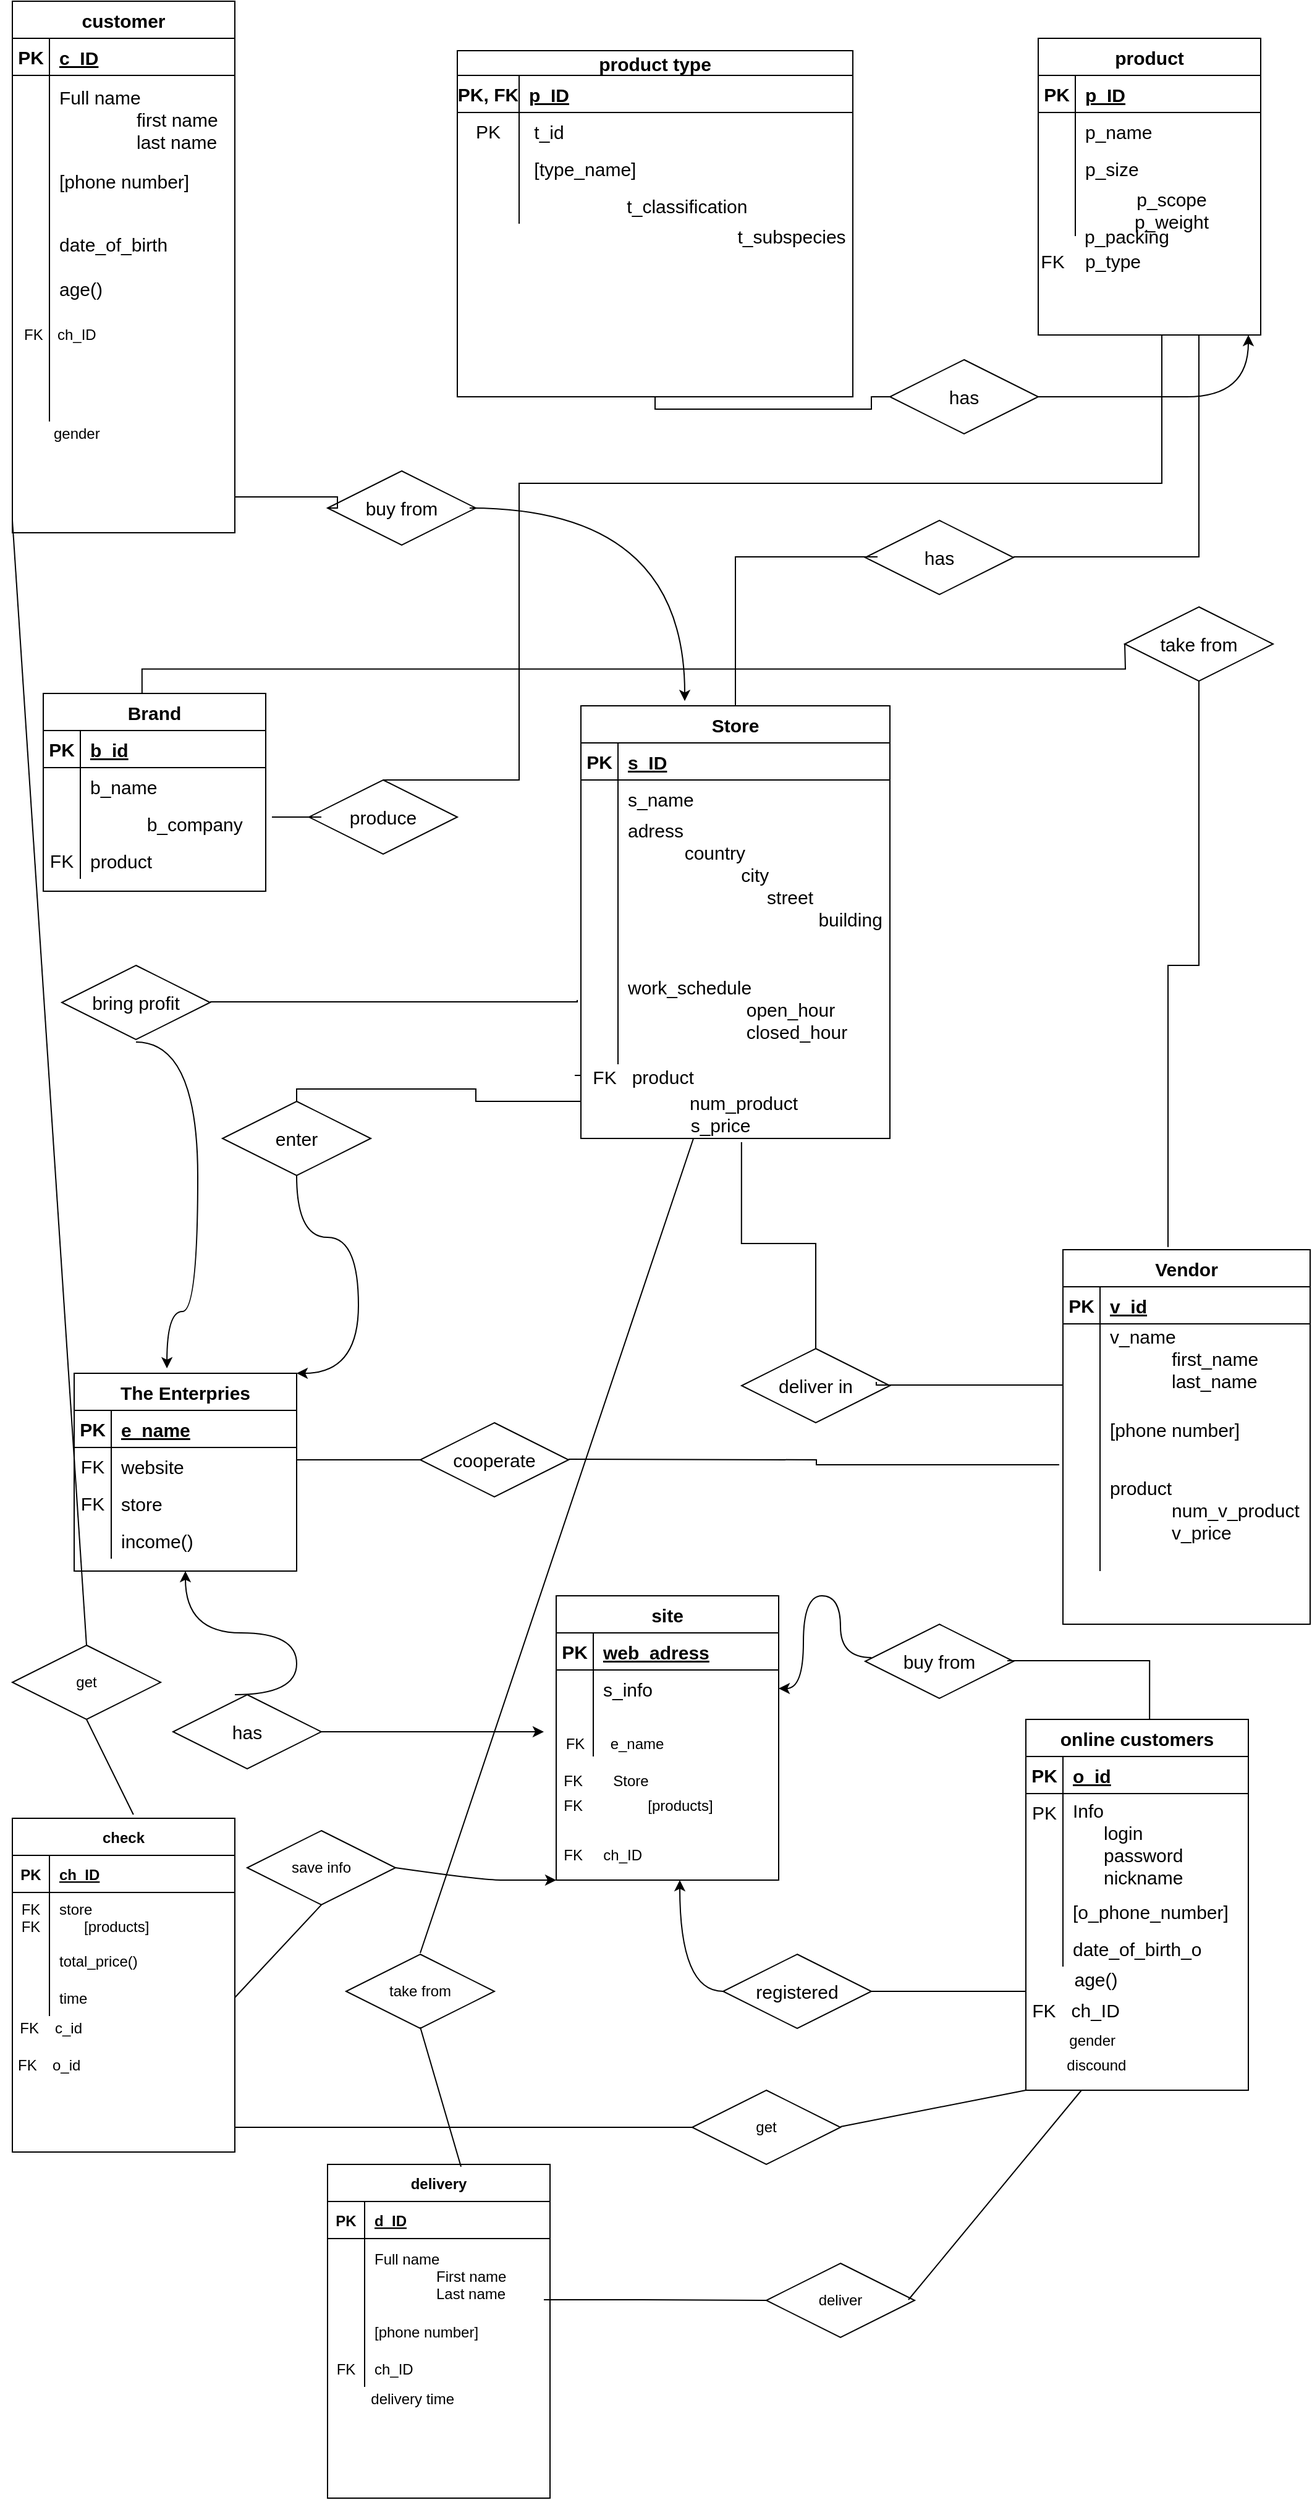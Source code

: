 <mxfile version="15.5.8" type="github">
  <diagram id="JA6vTQCMhBqNlvShmCZS" name="Page-1">
    <mxGraphModel dx="1422" dy="789" grid="1" gridSize="10" guides="1" tooltips="1" connect="1" arrows="1" fold="1" page="1" pageScale="1" pageWidth="1169" pageHeight="1654" math="0" shadow="0">
      <root>
        <mxCell id="0" />
        <mxCell id="1" parent="0" />
        <mxCell id="T7nntToj__8VuCDDXomf-20" value="product" style="shape=table;startSize=30;container=1;collapsible=1;childLayout=tableLayout;fixedRows=1;rowLines=0;fontStyle=1;align=center;resizeLast=1;fontSize=15;" parent="1" vertex="1">
          <mxGeometry x="840" y="40" width="180" height="240" as="geometry">
            <mxRectangle x="840" y="30" width="90" height="30" as="alternateBounds" />
          </mxGeometry>
        </mxCell>
        <mxCell id="T7nntToj__8VuCDDXomf-21" value="" style="shape=partialRectangle;collapsible=0;dropTarget=0;pointerEvents=0;fillColor=none;top=0;left=0;bottom=1;right=0;points=[[0,0.5],[1,0.5]];portConstraint=eastwest;fontSize=15;verticalAlign=top;" parent="T7nntToj__8VuCDDXomf-20" vertex="1">
          <mxGeometry y="30" width="180" height="30" as="geometry" />
        </mxCell>
        <mxCell id="T7nntToj__8VuCDDXomf-22" value="PK" style="shape=partialRectangle;connectable=0;fillColor=none;top=0;left=0;bottom=0;right=0;fontStyle=1;overflow=hidden;fontSize=15;verticalAlign=top;" parent="T7nntToj__8VuCDDXomf-21" vertex="1">
          <mxGeometry width="30.0" height="30" as="geometry">
            <mxRectangle width="30.0" height="30" as="alternateBounds" />
          </mxGeometry>
        </mxCell>
        <mxCell id="T7nntToj__8VuCDDXomf-23" value="p_ID" style="shape=partialRectangle;connectable=0;fillColor=none;top=0;left=0;bottom=0;right=0;align=left;spacingLeft=6;fontStyle=5;overflow=hidden;fontSize=15;" parent="T7nntToj__8VuCDDXomf-21" vertex="1">
          <mxGeometry x="30.0" width="150.0" height="30" as="geometry">
            <mxRectangle width="150.0" height="30" as="alternateBounds" />
          </mxGeometry>
        </mxCell>
        <mxCell id="T7nntToj__8VuCDDXomf-24" value="" style="shape=partialRectangle;collapsible=0;dropTarget=0;pointerEvents=0;fillColor=none;top=0;left=0;bottom=0;right=0;points=[[0,0.5],[1,0.5]];portConstraint=eastwest;fontSize=15;verticalAlign=top;" parent="T7nntToj__8VuCDDXomf-20" vertex="1">
          <mxGeometry y="60" width="180" height="30" as="geometry" />
        </mxCell>
        <mxCell id="T7nntToj__8VuCDDXomf-25" value="" style="shape=partialRectangle;connectable=0;fillColor=none;top=0;left=0;bottom=0;right=0;editable=1;overflow=hidden;fontSize=15;verticalAlign=top;" parent="T7nntToj__8VuCDDXomf-24" vertex="1">
          <mxGeometry width="30.0" height="30" as="geometry">
            <mxRectangle width="30.0" height="30" as="alternateBounds" />
          </mxGeometry>
        </mxCell>
        <mxCell id="T7nntToj__8VuCDDXomf-26" value="p_name" style="shape=partialRectangle;connectable=0;fillColor=none;top=0;left=0;bottom=0;right=0;align=left;spacingLeft=6;overflow=hidden;fontSize=15;" parent="T7nntToj__8VuCDDXomf-24" vertex="1">
          <mxGeometry x="30.0" width="150.0" height="30" as="geometry">
            <mxRectangle width="150.0" height="30" as="alternateBounds" />
          </mxGeometry>
        </mxCell>
        <mxCell id="T7nntToj__8VuCDDXomf-27" value="" style="shape=partialRectangle;collapsible=0;dropTarget=0;pointerEvents=0;fillColor=none;top=0;left=0;bottom=0;right=0;points=[[0,0.5],[1,0.5]];portConstraint=eastwest;fontSize=15;verticalAlign=top;" parent="T7nntToj__8VuCDDXomf-20" vertex="1">
          <mxGeometry y="90" width="180" height="30" as="geometry" />
        </mxCell>
        <mxCell id="T7nntToj__8VuCDDXomf-28" value="" style="shape=partialRectangle;connectable=0;fillColor=none;top=0;left=0;bottom=0;right=0;editable=1;overflow=hidden;fontSize=15;verticalAlign=top;" parent="T7nntToj__8VuCDDXomf-27" vertex="1">
          <mxGeometry width="30.0" height="30" as="geometry">
            <mxRectangle width="30.0" height="30" as="alternateBounds" />
          </mxGeometry>
        </mxCell>
        <mxCell id="T7nntToj__8VuCDDXomf-29" value="p_size" style="shape=partialRectangle;connectable=0;fillColor=none;top=0;left=0;bottom=0;right=0;align=left;spacingLeft=6;overflow=hidden;fontSize=15;" parent="T7nntToj__8VuCDDXomf-27" vertex="1">
          <mxGeometry x="30.0" width="150.0" height="30" as="geometry">
            <mxRectangle width="150.0" height="30" as="alternateBounds" />
          </mxGeometry>
        </mxCell>
        <mxCell id="T7nntToj__8VuCDDXomf-30" value="" style="shape=partialRectangle;collapsible=0;dropTarget=0;pointerEvents=0;fillColor=none;top=0;left=0;bottom=0;right=0;points=[[0,0.5],[1,0.5]];portConstraint=eastwest;fontSize=15;verticalAlign=top;" parent="T7nntToj__8VuCDDXomf-20" vertex="1">
          <mxGeometry y="120" width="180" height="40" as="geometry" />
        </mxCell>
        <mxCell id="T7nntToj__8VuCDDXomf-31" value=" " style="shape=partialRectangle;connectable=0;fillColor=none;top=0;left=0;bottom=0;right=0;editable=1;overflow=hidden;fontSize=15;verticalAlign=top;" parent="T7nntToj__8VuCDDXomf-30" vertex="1">
          <mxGeometry width="30.0" height="40" as="geometry">
            <mxRectangle width="30.0" height="40" as="alternateBounds" />
          </mxGeometry>
        </mxCell>
        <mxCell id="T7nntToj__8VuCDDXomf-32" value="p_scope&#xa;p_weight&#xa;" style="shape=partialRectangle;connectable=0;fillColor=none;top=0;left=0;bottom=0;right=0;align=center;spacingLeft=6;overflow=hidden;fontSize=15;" parent="T7nntToj__8VuCDDXomf-30" vertex="1">
          <mxGeometry x="30.0" width="150.0" height="40" as="geometry">
            <mxRectangle width="150.0" height="40" as="alternateBounds" />
          </mxGeometry>
        </mxCell>
        <mxCell id="T7nntToj__8VuCDDXomf-35" value="&amp;nbsp; &amp;nbsp; &amp;nbsp; &amp;nbsp; &amp;nbsp; &amp;nbsp; &amp;nbsp; &amp;nbsp;p_packing" style="text;html=1;align=center;verticalAlign=middle;resizable=0;points=[];autosize=1;strokeColor=none;fillColor=none;fontSize=15;" parent="1" vertex="1">
          <mxGeometry x="805" y="190" width="150" height="20" as="geometry" />
        </mxCell>
        <mxCell id="T7nntToj__8VuCDDXomf-38" value="Brand" style="shape=table;startSize=30;container=1;collapsible=1;childLayout=tableLayout;fixedRows=1;rowLines=0;fontStyle=1;align=center;resizeLast=1;fontSize=15;" parent="1" vertex="1">
          <mxGeometry x="35" y="570" width="180" height="160" as="geometry" />
        </mxCell>
        <mxCell id="T7nntToj__8VuCDDXomf-39" value="" style="shape=partialRectangle;collapsible=0;dropTarget=0;pointerEvents=0;fillColor=none;top=0;left=0;bottom=1;right=0;points=[[0,0.5],[1,0.5]];portConstraint=eastwest;fontSize=15;align=center;verticalAlign=top;" parent="T7nntToj__8VuCDDXomf-38" vertex="1">
          <mxGeometry y="30" width="180" height="30" as="geometry" />
        </mxCell>
        <mxCell id="T7nntToj__8VuCDDXomf-40" value="PK" style="shape=partialRectangle;connectable=0;fillColor=none;top=0;left=0;bottom=0;right=0;fontStyle=1;overflow=hidden;fontSize=15;align=center;verticalAlign=top;" parent="T7nntToj__8VuCDDXomf-39" vertex="1">
          <mxGeometry width="30" height="30" as="geometry">
            <mxRectangle width="30" height="30" as="alternateBounds" />
          </mxGeometry>
        </mxCell>
        <mxCell id="T7nntToj__8VuCDDXomf-41" value="b_id" style="shape=partialRectangle;connectable=0;fillColor=none;top=0;left=0;bottom=0;right=0;align=left;spacingLeft=6;fontStyle=5;overflow=hidden;fontSize=15;" parent="T7nntToj__8VuCDDXomf-39" vertex="1">
          <mxGeometry x="30" width="150" height="30" as="geometry">
            <mxRectangle width="150" height="30" as="alternateBounds" />
          </mxGeometry>
        </mxCell>
        <mxCell id="T7nntToj__8VuCDDXomf-42" value="" style="shape=partialRectangle;collapsible=0;dropTarget=0;pointerEvents=0;fillColor=none;top=0;left=0;bottom=0;right=0;points=[[0,0.5],[1,0.5]];portConstraint=eastwest;fontSize=15;align=center;verticalAlign=top;" parent="T7nntToj__8VuCDDXomf-38" vertex="1">
          <mxGeometry y="60" width="180" height="30" as="geometry" />
        </mxCell>
        <mxCell id="T7nntToj__8VuCDDXomf-43" value="" style="shape=partialRectangle;connectable=0;fillColor=none;top=0;left=0;bottom=0;right=0;editable=1;overflow=hidden;fontSize=15;align=center;verticalAlign=top;" parent="T7nntToj__8VuCDDXomf-42" vertex="1">
          <mxGeometry width="30" height="30" as="geometry">
            <mxRectangle width="30" height="30" as="alternateBounds" />
          </mxGeometry>
        </mxCell>
        <mxCell id="T7nntToj__8VuCDDXomf-44" value="b_name" style="shape=partialRectangle;connectable=0;fillColor=none;top=0;left=0;bottom=0;right=0;align=left;spacingLeft=6;overflow=hidden;fontSize=15;" parent="T7nntToj__8VuCDDXomf-42" vertex="1">
          <mxGeometry x="30" width="150" height="30" as="geometry">
            <mxRectangle width="150" height="30" as="alternateBounds" />
          </mxGeometry>
        </mxCell>
        <mxCell id="T7nntToj__8VuCDDXomf-45" value="" style="shape=partialRectangle;collapsible=0;dropTarget=0;pointerEvents=0;fillColor=none;top=0;left=0;bottom=0;right=0;points=[[0,0.5],[1,0.5]];portConstraint=eastwest;fontSize=15;align=center;verticalAlign=top;" parent="T7nntToj__8VuCDDXomf-38" vertex="1">
          <mxGeometry y="90" width="180" height="30" as="geometry" />
        </mxCell>
        <mxCell id="T7nntToj__8VuCDDXomf-46" value="" style="shape=partialRectangle;connectable=0;fillColor=none;top=0;left=0;bottom=0;right=0;editable=1;overflow=hidden;fontSize=15;align=center;verticalAlign=top;" parent="T7nntToj__8VuCDDXomf-45" vertex="1">
          <mxGeometry width="30" height="30" as="geometry">
            <mxRectangle width="30" height="30" as="alternateBounds" />
          </mxGeometry>
        </mxCell>
        <mxCell id="T7nntToj__8VuCDDXomf-47" value="           b_company" style="shape=partialRectangle;connectable=0;fillColor=none;top=0;left=0;bottom=0;right=0;align=left;spacingLeft=6;overflow=hidden;fontSize=15;" parent="T7nntToj__8VuCDDXomf-45" vertex="1">
          <mxGeometry x="30" width="150" height="30" as="geometry">
            <mxRectangle width="150" height="30" as="alternateBounds" />
          </mxGeometry>
        </mxCell>
        <mxCell id="T7nntToj__8VuCDDXomf-48" value="" style="shape=partialRectangle;collapsible=0;dropTarget=0;pointerEvents=0;fillColor=none;top=0;left=0;bottom=0;right=0;points=[[0,0.5],[1,0.5]];portConstraint=eastwest;fontSize=15;align=center;verticalAlign=top;" parent="T7nntToj__8VuCDDXomf-38" vertex="1">
          <mxGeometry y="120" width="180" height="30" as="geometry" />
        </mxCell>
        <mxCell id="T7nntToj__8VuCDDXomf-49" value="FK" style="shape=partialRectangle;connectable=0;fillColor=none;top=0;left=0;bottom=0;right=0;editable=1;overflow=hidden;fontSize=15;align=center;verticalAlign=top;" parent="T7nntToj__8VuCDDXomf-48" vertex="1">
          <mxGeometry width="30" height="30" as="geometry">
            <mxRectangle width="30" height="30" as="alternateBounds" />
          </mxGeometry>
        </mxCell>
        <mxCell id="T7nntToj__8VuCDDXomf-50" value="product" style="shape=partialRectangle;connectable=0;fillColor=none;top=0;left=0;bottom=0;right=0;align=left;spacingLeft=6;overflow=hidden;fontSize=15;" parent="T7nntToj__8VuCDDXomf-48" vertex="1">
          <mxGeometry x="30" width="150" height="30" as="geometry">
            <mxRectangle width="150" height="30" as="alternateBounds" />
          </mxGeometry>
        </mxCell>
        <mxCell id="T7nntToj__8VuCDDXomf-51" value="product type" style="shape=table;startSize=20;container=1;collapsible=1;childLayout=tableLayout;fixedRows=1;rowLines=0;fontStyle=1;align=center;resizeLast=1;fontSize=15;" parent="1" vertex="1">
          <mxGeometry x="370" y="50" width="320" height="280" as="geometry" />
        </mxCell>
        <mxCell id="T7nntToj__8VuCDDXomf-52" value="" style="shape=partialRectangle;collapsible=0;dropTarget=0;pointerEvents=0;fillColor=none;top=0;left=0;bottom=1;right=0;points=[[0,0.5],[1,0.5]];portConstraint=eastwest;fontSize=15;align=center;verticalAlign=top;" parent="T7nntToj__8VuCDDXomf-51" vertex="1">
          <mxGeometry y="20" width="320" height="30" as="geometry" />
        </mxCell>
        <mxCell id="T7nntToj__8VuCDDXomf-53" value="PK, FK" style="shape=partialRectangle;connectable=0;fillColor=none;top=0;left=0;bottom=0;right=0;fontStyle=1;overflow=hidden;fontSize=15;align=center;verticalAlign=top;" parent="T7nntToj__8VuCDDXomf-52" vertex="1">
          <mxGeometry width="50" height="30" as="geometry">
            <mxRectangle width="50" height="30" as="alternateBounds" />
          </mxGeometry>
        </mxCell>
        <mxCell id="T7nntToj__8VuCDDXomf-54" value="p_ID" style="shape=partialRectangle;connectable=0;fillColor=none;top=0;left=0;bottom=0;right=0;align=left;spacingLeft=6;fontStyle=5;overflow=hidden;fontSize=15;" parent="T7nntToj__8VuCDDXomf-52" vertex="1">
          <mxGeometry x="50" width="270" height="30" as="geometry">
            <mxRectangle width="270" height="30" as="alternateBounds" />
          </mxGeometry>
        </mxCell>
        <mxCell id="T7nntToj__8VuCDDXomf-55" value="" style="shape=partialRectangle;collapsible=0;dropTarget=0;pointerEvents=0;fillColor=none;top=0;left=0;bottom=0;right=0;points=[[0,0.5],[1,0.5]];portConstraint=eastwest;fontSize=15;align=center;verticalAlign=top;" parent="T7nntToj__8VuCDDXomf-51" vertex="1">
          <mxGeometry y="50" width="320" height="30" as="geometry" />
        </mxCell>
        <mxCell id="T7nntToj__8VuCDDXomf-56" value="PK" style="shape=partialRectangle;connectable=0;fillColor=none;top=0;left=0;bottom=0;right=0;editable=1;overflow=hidden;fontSize=15;align=center;verticalAlign=top;" parent="T7nntToj__8VuCDDXomf-55" vertex="1">
          <mxGeometry width="50" height="30" as="geometry">
            <mxRectangle width="50" height="30" as="alternateBounds" />
          </mxGeometry>
        </mxCell>
        <mxCell id="T7nntToj__8VuCDDXomf-57" value=" t_id" style="shape=partialRectangle;connectable=0;fillColor=none;top=0;left=0;bottom=0;right=0;align=left;spacingLeft=6;overflow=hidden;fontSize=15;" parent="T7nntToj__8VuCDDXomf-55" vertex="1">
          <mxGeometry x="50" width="270" height="30" as="geometry">
            <mxRectangle width="270" height="30" as="alternateBounds" />
          </mxGeometry>
        </mxCell>
        <mxCell id="T7nntToj__8VuCDDXomf-58" value="" style="shape=partialRectangle;collapsible=0;dropTarget=0;pointerEvents=0;fillColor=none;top=0;left=0;bottom=0;right=0;points=[[0,0.5],[1,0.5]];portConstraint=eastwest;fontSize=15;align=center;verticalAlign=top;" parent="T7nntToj__8VuCDDXomf-51" vertex="1">
          <mxGeometry y="80" width="320" height="30" as="geometry" />
        </mxCell>
        <mxCell id="T7nntToj__8VuCDDXomf-59" value="" style="shape=partialRectangle;connectable=0;fillColor=none;top=0;left=0;bottom=0;right=0;editable=1;overflow=hidden;fontSize=15;align=center;verticalAlign=top;" parent="T7nntToj__8VuCDDXomf-58" vertex="1">
          <mxGeometry width="50" height="30" as="geometry">
            <mxRectangle width="50" height="30" as="alternateBounds" />
          </mxGeometry>
        </mxCell>
        <mxCell id="T7nntToj__8VuCDDXomf-60" value=" [type_name]         " style="shape=partialRectangle;connectable=0;fillColor=none;top=0;left=0;bottom=0;right=0;align=left;spacingLeft=6;overflow=hidden;fontSize=15;" parent="T7nntToj__8VuCDDXomf-58" vertex="1">
          <mxGeometry x="50" width="270" height="30" as="geometry">
            <mxRectangle width="270" height="30" as="alternateBounds" />
          </mxGeometry>
        </mxCell>
        <mxCell id="T7nntToj__8VuCDDXomf-61" value="" style="shape=partialRectangle;collapsible=0;dropTarget=0;pointerEvents=0;fillColor=none;top=0;left=0;bottom=0;right=0;points=[[0,0.5],[1,0.5]];portConstraint=eastwest;fontSize=15;align=center;verticalAlign=top;" parent="T7nntToj__8VuCDDXomf-51" vertex="1">
          <mxGeometry y="110" width="320" height="30" as="geometry" />
        </mxCell>
        <mxCell id="T7nntToj__8VuCDDXomf-62" value="" style="shape=partialRectangle;connectable=0;fillColor=none;top=0;left=0;bottom=0;right=0;editable=1;overflow=hidden;fontSize=15;align=center;verticalAlign=top;" parent="T7nntToj__8VuCDDXomf-61" vertex="1">
          <mxGeometry width="50" height="30" as="geometry">
            <mxRectangle width="50" height="30" as="alternateBounds" />
          </mxGeometry>
        </mxCell>
        <mxCell id="T7nntToj__8VuCDDXomf-63" value="                   t_classification" style="shape=partialRectangle;connectable=0;fillColor=none;top=0;left=0;bottom=0;right=0;align=left;spacingLeft=6;overflow=hidden;fontSize=15;" parent="T7nntToj__8VuCDDXomf-61" vertex="1">
          <mxGeometry x="50" width="270" height="30" as="geometry">
            <mxRectangle width="270" height="30" as="alternateBounds" />
          </mxGeometry>
        </mxCell>
        <mxCell id="T7nntToj__8VuCDDXomf-64" value="&amp;nbsp;FK&amp;nbsp; &amp;nbsp; p_type" style="text;html=1;align=center;verticalAlign=middle;resizable=0;points=[];autosize=1;strokeColor=none;fillColor=none;fontSize=15;" parent="1" vertex="1">
          <mxGeometry x="830" y="210" width="100" height="20" as="geometry" />
        </mxCell>
        <mxCell id="T7nntToj__8VuCDDXomf-65" value="&amp;nbsp; &amp;nbsp; &amp;nbsp; &amp;nbsp; &amp;nbsp; &amp;nbsp; &amp;nbsp; &amp;nbsp; &amp;nbsp; &amp;nbsp; &amp;nbsp; &amp;nbsp; &amp;nbsp; &amp;nbsp; &amp;nbsp; &amp;nbsp; &amp;nbsp; &amp;nbsp; &amp;nbsp; &amp;nbsp; &amp;nbsp; &amp;nbsp; &amp;nbsp; &amp;nbsp; t_subspecies" style="text;html=1;align=center;verticalAlign=middle;resizable=0;points=[];autosize=1;strokeColor=none;fillColor=none;fontSize=15;" parent="1" vertex="1">
          <mxGeometry x="390" y="190" width="300" height="20" as="geometry" />
        </mxCell>
        <mxCell id="T7nntToj__8VuCDDXomf-67" value="Store" style="shape=table;startSize=30;container=1;collapsible=1;childLayout=tableLayout;fixedRows=1;rowLines=0;fontStyle=1;align=center;resizeLast=1;fontSize=15;" parent="1" vertex="1">
          <mxGeometry x="470" y="580" width="250" height="350" as="geometry" />
        </mxCell>
        <mxCell id="T7nntToj__8VuCDDXomf-68" value="" style="shape=partialRectangle;collapsible=0;dropTarget=0;pointerEvents=0;fillColor=none;top=0;left=0;bottom=1;right=0;points=[[0,0.5],[1,0.5]];portConstraint=eastwest;fontSize=15;align=center;verticalAlign=top;" parent="T7nntToj__8VuCDDXomf-67" vertex="1">
          <mxGeometry y="30" width="250" height="30" as="geometry" />
        </mxCell>
        <mxCell id="T7nntToj__8VuCDDXomf-69" value="PK" style="shape=partialRectangle;connectable=0;fillColor=none;top=0;left=0;bottom=0;right=0;fontStyle=1;overflow=hidden;fontSize=15;align=center;verticalAlign=top;" parent="T7nntToj__8VuCDDXomf-68" vertex="1">
          <mxGeometry width="30" height="30" as="geometry">
            <mxRectangle width="30" height="30" as="alternateBounds" />
          </mxGeometry>
        </mxCell>
        <mxCell id="T7nntToj__8VuCDDXomf-70" value="s_ID" style="shape=partialRectangle;connectable=0;fillColor=none;top=0;left=0;bottom=0;right=0;align=left;spacingLeft=6;fontStyle=5;overflow=hidden;fontSize=15;" parent="T7nntToj__8VuCDDXomf-68" vertex="1">
          <mxGeometry x="30" width="220" height="30" as="geometry">
            <mxRectangle width="220" height="30" as="alternateBounds" />
          </mxGeometry>
        </mxCell>
        <mxCell id="T7nntToj__8VuCDDXomf-71" value="" style="shape=partialRectangle;collapsible=0;dropTarget=0;pointerEvents=0;fillColor=none;top=0;left=0;bottom=0;right=0;points=[[0,0.5],[1,0.5]];portConstraint=eastwest;fontSize=15;align=center;verticalAlign=top;" parent="T7nntToj__8VuCDDXomf-67" vertex="1">
          <mxGeometry y="60" width="250" height="30" as="geometry" />
        </mxCell>
        <mxCell id="T7nntToj__8VuCDDXomf-72" value="" style="shape=partialRectangle;connectable=0;fillColor=none;top=0;left=0;bottom=0;right=0;editable=1;overflow=hidden;fontSize=15;align=center;verticalAlign=top;" parent="T7nntToj__8VuCDDXomf-71" vertex="1">
          <mxGeometry width="30" height="30" as="geometry">
            <mxRectangle width="30" height="30" as="alternateBounds" />
          </mxGeometry>
        </mxCell>
        <mxCell id="T7nntToj__8VuCDDXomf-73" value="s_name" style="shape=partialRectangle;connectable=0;fillColor=none;top=0;left=0;bottom=0;right=0;align=left;spacingLeft=6;overflow=hidden;fontSize=15;" parent="T7nntToj__8VuCDDXomf-71" vertex="1">
          <mxGeometry x="30" width="220" height="30" as="geometry">
            <mxRectangle width="220" height="30" as="alternateBounds" />
          </mxGeometry>
        </mxCell>
        <mxCell id="T7nntToj__8VuCDDXomf-74" value="" style="shape=partialRectangle;collapsible=0;dropTarget=0;pointerEvents=0;fillColor=none;top=0;left=0;bottom=0;right=0;points=[[0,0.5],[1,0.5]];portConstraint=eastwest;fontSize=15;align=center;verticalAlign=top;" parent="T7nntToj__8VuCDDXomf-67" vertex="1">
          <mxGeometry y="90" width="250" height="110" as="geometry" />
        </mxCell>
        <mxCell id="T7nntToj__8VuCDDXomf-75" value="" style="shape=partialRectangle;connectable=0;fillColor=none;top=0;left=0;bottom=0;right=0;editable=1;overflow=hidden;fontSize=15;align=center;verticalAlign=top;" parent="T7nntToj__8VuCDDXomf-74" vertex="1">
          <mxGeometry width="30" height="110" as="geometry">
            <mxRectangle width="30" height="110" as="alternateBounds" />
          </mxGeometry>
        </mxCell>
        <mxCell id="T7nntToj__8VuCDDXomf-76" value="adress&#xa;           country&#xa;                      city&#xa;                           street&#xa;                                     building&#xa;" style="shape=partialRectangle;connectable=0;fillColor=none;top=0;left=0;bottom=0;right=0;align=left;spacingLeft=6;overflow=hidden;fontSize=15;" parent="T7nntToj__8VuCDDXomf-74" vertex="1">
          <mxGeometry x="30" width="220" height="110" as="geometry">
            <mxRectangle width="220" height="110" as="alternateBounds" />
          </mxGeometry>
        </mxCell>
        <mxCell id="T7nntToj__8VuCDDXomf-77" value="" style="shape=partialRectangle;collapsible=0;dropTarget=0;pointerEvents=0;fillColor=none;top=0;left=0;bottom=0;right=0;points=[[0,0.5],[1,0.5]];portConstraint=eastwest;fontSize=15;align=center;verticalAlign=top;" parent="T7nntToj__8VuCDDXomf-67" vertex="1">
          <mxGeometry y="200" width="250" height="90" as="geometry" />
        </mxCell>
        <mxCell id="T7nntToj__8VuCDDXomf-78" value="" style="shape=partialRectangle;connectable=0;fillColor=none;top=0;left=0;bottom=0;right=0;editable=1;overflow=hidden;fontSize=15;align=center;verticalAlign=top;" parent="T7nntToj__8VuCDDXomf-77" vertex="1">
          <mxGeometry width="30" height="90" as="geometry">
            <mxRectangle width="30" height="90" as="alternateBounds" />
          </mxGeometry>
        </mxCell>
        <mxCell id="T7nntToj__8VuCDDXomf-79" value="work_schedule&#xa;                       open_hour&#xa;                       closed_hour" style="shape=partialRectangle;connectable=0;fillColor=none;top=0;left=0;bottom=0;right=0;align=left;spacingLeft=6;overflow=hidden;fontSize=15;" parent="T7nntToj__8VuCDDXomf-77" vertex="1">
          <mxGeometry x="30" width="220" height="90" as="geometry">
            <mxRectangle width="220" height="90" as="alternateBounds" />
          </mxGeometry>
        </mxCell>
        <mxCell id="T7nntToj__8VuCDDXomf-80" value="FK&amp;nbsp; &amp;nbsp;product" style="text;html=1;align=center;verticalAlign=middle;resizable=0;points=[];autosize=1;strokeColor=none;fillColor=none;fontSize=15;" parent="1" vertex="1">
          <mxGeometry x="470" y="870" width="100" height="20" as="geometry" />
        </mxCell>
        <mxCell id="T7nntToj__8VuCDDXomf-81" value="&amp;nbsp; &amp;nbsp; &amp;nbsp; &amp;nbsp; &amp;nbsp; &amp;nbsp; &amp;nbsp; &amp;nbsp; &amp;nbsp; &amp;nbsp; &amp;nbsp; &amp;nbsp; &amp;nbsp; &amp;nbsp; &amp;nbsp; &amp;nbsp; &amp;nbsp; &amp;nbsp; &amp;nbsp; &amp;nbsp;num_product&lt;br&gt;&amp;nbsp; &amp;nbsp; &amp;nbsp; &amp;nbsp; &amp;nbsp; &amp;nbsp; &amp;nbsp; &amp;nbsp; &amp;nbsp; &amp;nbsp; &amp;nbsp; &amp;nbsp; &amp;nbsp; &amp;nbsp; &amp;nbsp; s_price" style="text;html=1;align=center;verticalAlign=middle;resizable=0;points=[];autosize=1;strokeColor=none;fillColor=none;fontSize=15;" parent="1" vertex="1">
          <mxGeometry x="385" y="890" width="270" height="40" as="geometry" />
        </mxCell>
        <mxCell id="T7nntToj__8VuCDDXomf-82" value="The Enterpries" style="shape=table;startSize=30;container=1;collapsible=1;childLayout=tableLayout;fixedRows=1;rowLines=0;fontStyle=1;align=center;resizeLast=1;fontSize=15;" parent="1" vertex="1">
          <mxGeometry x="60" y="1120" width="180" height="160" as="geometry" />
        </mxCell>
        <mxCell id="T7nntToj__8VuCDDXomf-83" value="" style="shape=partialRectangle;collapsible=0;dropTarget=0;pointerEvents=0;fillColor=none;top=0;left=0;bottom=1;right=0;points=[[0,0.5],[1,0.5]];portConstraint=eastwest;fontSize=15;align=center;verticalAlign=top;" parent="T7nntToj__8VuCDDXomf-82" vertex="1">
          <mxGeometry y="30" width="180" height="30" as="geometry" />
        </mxCell>
        <mxCell id="T7nntToj__8VuCDDXomf-84" value="PK" style="shape=partialRectangle;connectable=0;fillColor=none;top=0;left=0;bottom=0;right=0;fontStyle=1;overflow=hidden;fontSize=15;align=center;verticalAlign=top;" parent="T7nntToj__8VuCDDXomf-83" vertex="1">
          <mxGeometry width="30" height="30" as="geometry">
            <mxRectangle width="30" height="30" as="alternateBounds" />
          </mxGeometry>
        </mxCell>
        <mxCell id="T7nntToj__8VuCDDXomf-85" value="e_name" style="shape=partialRectangle;connectable=0;fillColor=none;top=0;left=0;bottom=0;right=0;align=left;spacingLeft=6;fontStyle=5;overflow=hidden;fontSize=15;" parent="T7nntToj__8VuCDDXomf-83" vertex="1">
          <mxGeometry x="30" width="150" height="30" as="geometry">
            <mxRectangle width="150" height="30" as="alternateBounds" />
          </mxGeometry>
        </mxCell>
        <mxCell id="T7nntToj__8VuCDDXomf-86" value="" style="shape=partialRectangle;collapsible=0;dropTarget=0;pointerEvents=0;fillColor=none;top=0;left=0;bottom=0;right=0;points=[[0,0.5],[1,0.5]];portConstraint=eastwest;fontSize=15;align=center;verticalAlign=top;" parent="T7nntToj__8VuCDDXomf-82" vertex="1">
          <mxGeometry y="60" width="180" height="30" as="geometry" />
        </mxCell>
        <mxCell id="T7nntToj__8VuCDDXomf-87" value="FK" style="shape=partialRectangle;connectable=0;fillColor=none;top=0;left=0;bottom=0;right=0;editable=1;overflow=hidden;fontSize=15;align=center;verticalAlign=top;" parent="T7nntToj__8VuCDDXomf-86" vertex="1">
          <mxGeometry width="30" height="30" as="geometry">
            <mxRectangle width="30" height="30" as="alternateBounds" />
          </mxGeometry>
        </mxCell>
        <mxCell id="T7nntToj__8VuCDDXomf-88" value="website" style="shape=partialRectangle;connectable=0;fillColor=none;top=0;left=0;bottom=0;right=0;align=left;spacingLeft=6;overflow=hidden;fontSize=15;" parent="T7nntToj__8VuCDDXomf-86" vertex="1">
          <mxGeometry x="30" width="150" height="30" as="geometry">
            <mxRectangle width="150" height="30" as="alternateBounds" />
          </mxGeometry>
        </mxCell>
        <mxCell id="T7nntToj__8VuCDDXomf-89" value="" style="shape=partialRectangle;collapsible=0;dropTarget=0;pointerEvents=0;fillColor=none;top=0;left=0;bottom=0;right=0;points=[[0,0.5],[1,0.5]];portConstraint=eastwest;fontSize=15;align=center;verticalAlign=top;" parent="T7nntToj__8VuCDDXomf-82" vertex="1">
          <mxGeometry y="90" width="180" height="30" as="geometry" />
        </mxCell>
        <mxCell id="T7nntToj__8VuCDDXomf-90" value="FK" style="shape=partialRectangle;connectable=0;fillColor=none;top=0;left=0;bottom=0;right=0;editable=1;overflow=hidden;fontSize=15;align=center;verticalAlign=top;" parent="T7nntToj__8VuCDDXomf-89" vertex="1">
          <mxGeometry width="30" height="30" as="geometry">
            <mxRectangle width="30" height="30" as="alternateBounds" />
          </mxGeometry>
        </mxCell>
        <mxCell id="T7nntToj__8VuCDDXomf-91" value="store" style="shape=partialRectangle;connectable=0;fillColor=none;top=0;left=0;bottom=0;right=0;align=left;spacingLeft=6;overflow=hidden;fontSize=15;" parent="T7nntToj__8VuCDDXomf-89" vertex="1">
          <mxGeometry x="30" width="150" height="30" as="geometry">
            <mxRectangle width="150" height="30" as="alternateBounds" />
          </mxGeometry>
        </mxCell>
        <mxCell id="T7nntToj__8VuCDDXomf-92" value="" style="shape=partialRectangle;collapsible=0;dropTarget=0;pointerEvents=0;fillColor=none;top=0;left=0;bottom=0;right=0;points=[[0,0.5],[1,0.5]];portConstraint=eastwest;fontSize=15;align=center;verticalAlign=top;" parent="T7nntToj__8VuCDDXomf-82" vertex="1">
          <mxGeometry y="120" width="180" height="30" as="geometry" />
        </mxCell>
        <mxCell id="T7nntToj__8VuCDDXomf-93" value="" style="shape=partialRectangle;connectable=0;fillColor=none;top=0;left=0;bottom=0;right=0;editable=1;overflow=hidden;fontSize=15;align=center;verticalAlign=top;" parent="T7nntToj__8VuCDDXomf-92" vertex="1">
          <mxGeometry width="30" height="30" as="geometry">
            <mxRectangle width="30" height="30" as="alternateBounds" />
          </mxGeometry>
        </mxCell>
        <mxCell id="T7nntToj__8VuCDDXomf-94" value="income()" style="shape=partialRectangle;connectable=0;fillColor=none;top=0;left=0;bottom=0;right=0;align=left;spacingLeft=6;overflow=hidden;fontSize=15;" parent="T7nntToj__8VuCDDXomf-92" vertex="1">
          <mxGeometry x="30" width="150" height="30" as="geometry">
            <mxRectangle width="150" height="30" as="alternateBounds" />
          </mxGeometry>
        </mxCell>
        <mxCell id="T7nntToj__8VuCDDXomf-95" value="Vendor" style="shape=table;startSize=30;container=1;collapsible=1;childLayout=tableLayout;fixedRows=1;rowLines=0;fontStyle=1;align=center;resizeLast=1;fontSize=15;" parent="1" vertex="1">
          <mxGeometry x="860" y="1020" width="200" height="303" as="geometry" />
        </mxCell>
        <mxCell id="T7nntToj__8VuCDDXomf-96" value="" style="shape=partialRectangle;collapsible=0;dropTarget=0;pointerEvents=0;fillColor=none;top=0;left=0;bottom=1;right=0;points=[[0,0.5],[1,0.5]];portConstraint=eastwest;fontSize=15;align=center;verticalAlign=top;" parent="T7nntToj__8VuCDDXomf-95" vertex="1">
          <mxGeometry y="30" width="200" height="30" as="geometry" />
        </mxCell>
        <mxCell id="T7nntToj__8VuCDDXomf-97" value="PK" style="shape=partialRectangle;connectable=0;fillColor=none;top=0;left=0;bottom=0;right=0;fontStyle=1;overflow=hidden;fontSize=15;align=center;verticalAlign=top;" parent="T7nntToj__8VuCDDXomf-96" vertex="1">
          <mxGeometry width="30" height="30" as="geometry">
            <mxRectangle width="30" height="30" as="alternateBounds" />
          </mxGeometry>
        </mxCell>
        <mxCell id="T7nntToj__8VuCDDXomf-98" value="v_id" style="shape=partialRectangle;connectable=0;fillColor=none;top=0;left=0;bottom=0;right=0;align=left;spacingLeft=6;fontStyle=5;overflow=hidden;fontSize=15;" parent="T7nntToj__8VuCDDXomf-96" vertex="1">
          <mxGeometry x="30" width="170" height="30" as="geometry">
            <mxRectangle width="170" height="30" as="alternateBounds" />
          </mxGeometry>
        </mxCell>
        <mxCell id="T7nntToj__8VuCDDXomf-99" value="" style="shape=partialRectangle;collapsible=0;dropTarget=0;pointerEvents=0;fillColor=none;top=0;left=0;bottom=0;right=0;points=[[0,0.5],[1,0.5]];portConstraint=eastwest;fontSize=15;align=center;verticalAlign=top;" parent="T7nntToj__8VuCDDXomf-95" vertex="1">
          <mxGeometry y="60" width="200" height="70" as="geometry" />
        </mxCell>
        <mxCell id="T7nntToj__8VuCDDXomf-100" value="" style="shape=partialRectangle;connectable=0;fillColor=none;top=0;left=0;bottom=0;right=0;editable=1;overflow=hidden;fontSize=15;align=center;verticalAlign=top;" parent="T7nntToj__8VuCDDXomf-99" vertex="1">
          <mxGeometry width="30" height="70" as="geometry">
            <mxRectangle width="30" height="70" as="alternateBounds" />
          </mxGeometry>
        </mxCell>
        <mxCell id="T7nntToj__8VuCDDXomf-101" value="v_name&#xa;            first_name&#xa;            last_name&#xa;" style="shape=partialRectangle;connectable=0;fillColor=none;top=0;left=0;bottom=0;right=0;align=left;spacingLeft=6;overflow=hidden;fontSize=15;" parent="T7nntToj__8VuCDDXomf-99" vertex="1">
          <mxGeometry x="30" width="170" height="70" as="geometry">
            <mxRectangle width="170" height="70" as="alternateBounds" />
          </mxGeometry>
        </mxCell>
        <mxCell id="T7nntToj__8VuCDDXomf-102" value="" style="shape=partialRectangle;collapsible=0;dropTarget=0;pointerEvents=0;fillColor=none;top=0;left=0;bottom=0;right=0;points=[[0,0.5],[1,0.5]];portConstraint=eastwest;fontSize=15;align=center;verticalAlign=top;" parent="T7nntToj__8VuCDDXomf-95" vertex="1">
          <mxGeometry y="130" width="200" height="30" as="geometry" />
        </mxCell>
        <mxCell id="T7nntToj__8VuCDDXomf-103" value="" style="shape=partialRectangle;connectable=0;fillColor=none;top=0;left=0;bottom=0;right=0;editable=1;overflow=hidden;fontSize=15;align=center;verticalAlign=top;" parent="T7nntToj__8VuCDDXomf-102" vertex="1">
          <mxGeometry width="30" height="30" as="geometry">
            <mxRectangle width="30" height="30" as="alternateBounds" />
          </mxGeometry>
        </mxCell>
        <mxCell id="T7nntToj__8VuCDDXomf-104" value="[phone number]" style="shape=partialRectangle;connectable=0;fillColor=none;top=0;left=0;bottom=0;right=0;align=left;spacingLeft=6;overflow=hidden;fontSize=15;" parent="T7nntToj__8VuCDDXomf-102" vertex="1">
          <mxGeometry x="30" width="170" height="30" as="geometry">
            <mxRectangle width="170" height="30" as="alternateBounds" />
          </mxGeometry>
        </mxCell>
        <mxCell id="T7nntToj__8VuCDDXomf-105" value="" style="shape=partialRectangle;collapsible=0;dropTarget=0;pointerEvents=0;fillColor=none;top=0;left=0;bottom=0;right=0;points=[[0,0.5],[1,0.5]];portConstraint=eastwest;fontSize=15;align=center;verticalAlign=top;" parent="T7nntToj__8VuCDDXomf-95" vertex="1">
          <mxGeometry y="160" width="200" height="100" as="geometry" />
        </mxCell>
        <mxCell id="T7nntToj__8VuCDDXomf-106" value="" style="shape=partialRectangle;connectable=0;fillColor=none;top=0;left=0;bottom=0;right=0;editable=1;overflow=hidden;fontSize=15;align=center;verticalAlign=top;" parent="T7nntToj__8VuCDDXomf-105" vertex="1">
          <mxGeometry width="30" height="100" as="geometry">
            <mxRectangle width="30" height="100" as="alternateBounds" />
          </mxGeometry>
        </mxCell>
        <mxCell id="T7nntToj__8VuCDDXomf-107" value="product&#xa;            num_v_product&#xa;            v_price" style="shape=partialRectangle;connectable=0;fillColor=none;top=0;left=0;bottom=0;right=0;align=left;spacingLeft=6;overflow=hidden;fontSize=15;" parent="T7nntToj__8VuCDDXomf-105" vertex="1">
          <mxGeometry x="30" width="170" height="100" as="geometry">
            <mxRectangle width="170" height="100" as="alternateBounds" />
          </mxGeometry>
        </mxCell>
        <mxCell id="T7nntToj__8VuCDDXomf-112" value="customer" style="shape=table;startSize=30;container=1;collapsible=1;childLayout=tableLayout;fixedRows=1;rowLines=0;fontStyle=1;align=center;resizeLast=1;fontSize=15;" parent="1" vertex="1">
          <mxGeometry x="10" y="10" width="180" height="430" as="geometry" />
        </mxCell>
        <mxCell id="T7nntToj__8VuCDDXomf-113" value="" style="shape=partialRectangle;collapsible=0;dropTarget=0;pointerEvents=0;fillColor=none;top=0;left=0;bottom=1;right=0;points=[[0,0.5],[1,0.5]];portConstraint=eastwest;fontSize=15;align=center;verticalAlign=top;" parent="T7nntToj__8VuCDDXomf-112" vertex="1">
          <mxGeometry y="30" width="180" height="30" as="geometry" />
        </mxCell>
        <mxCell id="T7nntToj__8VuCDDXomf-114" value="PK" style="shape=partialRectangle;connectable=0;fillColor=none;top=0;left=0;bottom=0;right=0;fontStyle=1;overflow=hidden;fontSize=15;align=center;verticalAlign=top;" parent="T7nntToj__8VuCDDXomf-113" vertex="1">
          <mxGeometry width="30" height="30" as="geometry">
            <mxRectangle width="30" height="30" as="alternateBounds" />
          </mxGeometry>
        </mxCell>
        <mxCell id="T7nntToj__8VuCDDXomf-115" value="c_ID" style="shape=partialRectangle;connectable=0;fillColor=none;top=0;left=0;bottom=0;right=0;align=left;spacingLeft=6;fontStyle=5;overflow=hidden;fontSize=15;" parent="T7nntToj__8VuCDDXomf-113" vertex="1">
          <mxGeometry x="30" width="150" height="30" as="geometry">
            <mxRectangle width="150" height="30" as="alternateBounds" />
          </mxGeometry>
        </mxCell>
        <mxCell id="T7nntToj__8VuCDDXomf-116" value="" style="shape=partialRectangle;collapsible=0;dropTarget=0;pointerEvents=0;fillColor=none;top=0;left=0;bottom=0;right=0;points=[[0,0.5],[1,0.5]];portConstraint=eastwest;fontSize=15;align=center;verticalAlign=top;" parent="T7nntToj__8VuCDDXomf-112" vertex="1">
          <mxGeometry y="60" width="180" height="70" as="geometry" />
        </mxCell>
        <mxCell id="T7nntToj__8VuCDDXomf-117" value="" style="shape=partialRectangle;connectable=0;fillColor=none;top=0;left=0;bottom=0;right=0;editable=1;overflow=hidden;fontSize=15;align=center;verticalAlign=top;" parent="T7nntToj__8VuCDDXomf-116" vertex="1">
          <mxGeometry width="30" height="70" as="geometry">
            <mxRectangle width="30" height="70" as="alternateBounds" />
          </mxGeometry>
        </mxCell>
        <mxCell id="T7nntToj__8VuCDDXomf-118" value="Full name&#xa;               first name&#xa;               last name" style="shape=partialRectangle;connectable=0;fillColor=none;top=0;left=0;bottom=0;right=0;align=left;spacingLeft=6;overflow=hidden;fontSize=15;" parent="T7nntToj__8VuCDDXomf-116" vertex="1">
          <mxGeometry x="30" width="150" height="70" as="geometry">
            <mxRectangle width="150" height="70" as="alternateBounds" />
          </mxGeometry>
        </mxCell>
        <mxCell id="T7nntToj__8VuCDDXomf-119" value="" style="shape=partialRectangle;collapsible=0;dropTarget=0;pointerEvents=0;fillColor=none;top=0;left=0;bottom=0;right=0;points=[[0,0.5],[1,0.5]];portConstraint=eastwest;fontSize=15;align=center;verticalAlign=top;" parent="T7nntToj__8VuCDDXomf-112" vertex="1">
          <mxGeometry y="130" width="180" height="30" as="geometry" />
        </mxCell>
        <mxCell id="T7nntToj__8VuCDDXomf-120" value="" style="shape=partialRectangle;connectable=0;fillColor=none;top=0;left=0;bottom=0;right=0;editable=1;overflow=hidden;fontSize=15;align=center;verticalAlign=top;" parent="T7nntToj__8VuCDDXomf-119" vertex="1">
          <mxGeometry width="30" height="30" as="geometry">
            <mxRectangle width="30" height="30" as="alternateBounds" />
          </mxGeometry>
        </mxCell>
        <mxCell id="T7nntToj__8VuCDDXomf-121" value="[phone number]" style="shape=partialRectangle;connectable=0;fillColor=none;top=0;left=0;bottom=0;right=0;align=left;spacingLeft=6;overflow=hidden;fontSize=15;" parent="T7nntToj__8VuCDDXomf-119" vertex="1">
          <mxGeometry x="30" width="150" height="30" as="geometry">
            <mxRectangle width="150" height="30" as="alternateBounds" />
          </mxGeometry>
        </mxCell>
        <mxCell id="T7nntToj__8VuCDDXomf-122" value="" style="shape=partialRectangle;collapsible=0;dropTarget=0;pointerEvents=0;fillColor=none;top=0;left=0;bottom=0;right=0;points=[[0,0.5],[1,0.5]];portConstraint=eastwest;fontSize=15;align=center;verticalAlign=top;" parent="T7nntToj__8VuCDDXomf-112" vertex="1">
          <mxGeometry y="160" width="180" height="180" as="geometry" />
        </mxCell>
        <mxCell id="T7nntToj__8VuCDDXomf-123" value="" style="shape=partialRectangle;connectable=0;fillColor=none;top=0;left=0;bottom=0;right=0;editable=1;overflow=hidden;fontSize=15;align=center;verticalAlign=top;" parent="T7nntToj__8VuCDDXomf-122" vertex="1">
          <mxGeometry width="30" height="180" as="geometry">
            <mxRectangle width="30" height="180" as="alternateBounds" />
          </mxGeometry>
        </mxCell>
        <mxCell id="T7nntToj__8VuCDDXomf-124" value="date_of_birth&#xa;&#xa;age()&#xa;&#xa;&#xa;&#xa;" style="shape=partialRectangle;connectable=0;fillColor=none;top=0;left=0;bottom=0;right=0;align=left;spacingLeft=6;overflow=hidden;fontSize=15;" parent="T7nntToj__8VuCDDXomf-122" vertex="1">
          <mxGeometry x="30" width="150" height="180" as="geometry">
            <mxRectangle width="150" height="180" as="alternateBounds" />
          </mxGeometry>
        </mxCell>
        <mxCell id="T7nntToj__8VuCDDXomf-125" value="site" style="shape=table;startSize=30;container=1;collapsible=1;childLayout=tableLayout;fixedRows=1;rowLines=0;fontStyle=1;align=center;resizeLast=1;fontSize=15;" parent="1" vertex="1">
          <mxGeometry x="450" y="1300" width="180" height="230" as="geometry" />
        </mxCell>
        <mxCell id="T7nntToj__8VuCDDXomf-126" value="" style="shape=partialRectangle;collapsible=0;dropTarget=0;pointerEvents=0;fillColor=none;top=0;left=0;bottom=1;right=0;points=[[0,0.5],[1,0.5]];portConstraint=eastwest;fontSize=15;align=center;verticalAlign=top;" parent="T7nntToj__8VuCDDXomf-125" vertex="1">
          <mxGeometry y="30" width="180" height="30" as="geometry" />
        </mxCell>
        <mxCell id="T7nntToj__8VuCDDXomf-127" value="PK" style="shape=partialRectangle;connectable=0;fillColor=none;top=0;left=0;bottom=0;right=0;fontStyle=1;overflow=hidden;fontSize=15;align=center;verticalAlign=top;" parent="T7nntToj__8VuCDDXomf-126" vertex="1">
          <mxGeometry width="30" height="30" as="geometry">
            <mxRectangle width="30" height="30" as="alternateBounds" />
          </mxGeometry>
        </mxCell>
        <mxCell id="T7nntToj__8VuCDDXomf-128" value="web_adress" style="shape=partialRectangle;connectable=0;fillColor=none;top=0;left=0;bottom=0;right=0;align=left;spacingLeft=6;fontStyle=5;overflow=hidden;fontSize=15;" parent="T7nntToj__8VuCDDXomf-126" vertex="1">
          <mxGeometry x="30" width="150" height="30" as="geometry">
            <mxRectangle width="150" height="30" as="alternateBounds" />
          </mxGeometry>
        </mxCell>
        <mxCell id="T7nntToj__8VuCDDXomf-129" value="" style="shape=partialRectangle;collapsible=0;dropTarget=0;pointerEvents=0;fillColor=none;top=0;left=0;bottom=0;right=0;points=[[0,0.5],[1,0.5]];portConstraint=eastwest;fontSize=15;align=center;verticalAlign=top;" parent="T7nntToj__8VuCDDXomf-125" vertex="1">
          <mxGeometry y="60" width="180" height="30" as="geometry" />
        </mxCell>
        <mxCell id="T7nntToj__8VuCDDXomf-130" value="" style="shape=partialRectangle;connectable=0;fillColor=none;top=0;left=0;bottom=0;right=0;editable=1;overflow=hidden;fontSize=15;align=center;verticalAlign=top;" parent="T7nntToj__8VuCDDXomf-129" vertex="1">
          <mxGeometry width="30" height="30" as="geometry">
            <mxRectangle width="30" height="30" as="alternateBounds" />
          </mxGeometry>
        </mxCell>
        <mxCell id="T7nntToj__8VuCDDXomf-131" value="s_info" style="shape=partialRectangle;connectable=0;fillColor=none;top=0;left=0;bottom=0;right=0;align=left;spacingLeft=6;overflow=hidden;fontSize=15;" parent="T7nntToj__8VuCDDXomf-129" vertex="1">
          <mxGeometry x="30" width="150" height="30" as="geometry">
            <mxRectangle width="150" height="30" as="alternateBounds" />
          </mxGeometry>
        </mxCell>
        <mxCell id="T7nntToj__8VuCDDXomf-135" value="" style="shape=partialRectangle;collapsible=0;dropTarget=0;pointerEvents=0;fillColor=none;top=0;left=0;bottom=0;right=0;points=[[0,0.5],[1,0.5]];portConstraint=eastwest;fontSize=15;align=center;verticalAlign=top;" parent="T7nntToj__8VuCDDXomf-125" vertex="1">
          <mxGeometry y="90" width="180" height="40" as="geometry" />
        </mxCell>
        <mxCell id="T7nntToj__8VuCDDXomf-136" value="" style="shape=partialRectangle;connectable=0;fillColor=none;top=0;left=0;bottom=0;right=0;editable=1;overflow=hidden;fontSize=15;align=center;verticalAlign=top;" parent="T7nntToj__8VuCDDXomf-135" vertex="1">
          <mxGeometry width="30" height="40" as="geometry">
            <mxRectangle width="30" height="40" as="alternateBounds" />
          </mxGeometry>
        </mxCell>
        <mxCell id="T7nntToj__8VuCDDXomf-137" value="" style="shape=partialRectangle;connectable=0;fillColor=none;top=0;left=0;bottom=0;right=0;align=left;spacingLeft=6;overflow=hidden;fontSize=15;" parent="T7nntToj__8VuCDDXomf-135" vertex="1">
          <mxGeometry x="30" width="150" height="40" as="geometry">
            <mxRectangle width="150" height="40" as="alternateBounds" />
          </mxGeometry>
        </mxCell>
        <mxCell id="T7nntToj__8VuCDDXomf-145" value="has" style="shape=rhombus;perimeter=rhombusPerimeter;whiteSpace=wrap;html=1;align=center;fontSize=15;" parent="1" vertex="1">
          <mxGeometry x="720" y="300" width="120" height="60" as="geometry" />
        </mxCell>
        <mxCell id="T7nntToj__8VuCDDXomf-151" value="" style="line;strokeWidth=1;rotatable=0;dashed=0;labelPosition=right;align=left;verticalAlign=middle;spacingTop=0;spacingLeft=6;points=[];portConstraint=eastwest;fontSize=15;" parent="1" vertex="1">
          <mxGeometry x="840" y="325" width="60" height="10" as="geometry" />
        </mxCell>
        <mxCell id="T7nntToj__8VuCDDXomf-154" value="" style="line;strokeWidth=1;rotatable=0;dashed=0;labelPosition=right;align=left;verticalAlign=middle;spacingTop=0;spacingLeft=6;points=[];portConstraint=eastwest;fontSize=15;" parent="1" vertex="1">
          <mxGeometry x="895" y="325" width="65" height="10" as="geometry" />
        </mxCell>
        <mxCell id="T7nntToj__8VuCDDXomf-162" value="has" style="shape=rhombus;perimeter=rhombusPerimeter;whiteSpace=wrap;html=1;align=center;fontSize=15;" parent="1" vertex="1">
          <mxGeometry x="140" y="1380" width="120" height="60" as="geometry" />
        </mxCell>
        <mxCell id="T7nntToj__8VuCDDXomf-163" value="" style="curved=1;endArrow=classic;html=1;rounded=0;fontSize=15;edgeStyle=orthogonalEdgeStyle;" parent="1" edge="1">
          <mxGeometry width="50" height="50" relative="1" as="geometry">
            <mxPoint x="260" y="1410" as="sourcePoint" />
            <mxPoint x="440" y="1410" as="targetPoint" />
            <Array as="points">
              <mxPoint x="310" y="1410" />
            </Array>
          </mxGeometry>
        </mxCell>
        <mxCell id="T7nntToj__8VuCDDXomf-164" value="" style="curved=1;endArrow=classic;html=1;rounded=0;fontSize=15;edgeStyle=orthogonalEdgeStyle;entryX=0.5;entryY=1;entryDx=0;entryDy=0;" parent="1" target="T7nntToj__8VuCDDXomf-82" edge="1">
          <mxGeometry width="50" height="50" relative="1" as="geometry">
            <mxPoint x="190" y="1380" as="sourcePoint" />
            <mxPoint x="240" y="1330" as="targetPoint" />
            <Array as="points">
              <mxPoint x="240" y="1380" />
              <mxPoint x="240" y="1330" />
              <mxPoint x="150" y="1330" />
            </Array>
          </mxGeometry>
        </mxCell>
        <mxCell id="T7nntToj__8VuCDDXomf-165" value="enter" style="shape=rhombus;perimeter=rhombusPerimeter;whiteSpace=wrap;html=1;align=center;fontSize=15;" parent="1" vertex="1">
          <mxGeometry x="180" y="900" width="120" height="60" as="geometry" />
        </mxCell>
        <mxCell id="T7nntToj__8VuCDDXomf-167" value="" style="curved=1;endArrow=classic;html=1;rounded=0;fontSize=15;edgeStyle=orthogonalEdgeStyle;entryX=1;entryY=0;entryDx=0;entryDy=0;" parent="1" target="T7nntToj__8VuCDDXomf-82" edge="1">
          <mxGeometry width="50" height="50" relative="1" as="geometry">
            <mxPoint x="240" y="960" as="sourcePoint" />
            <mxPoint x="290" y="910" as="targetPoint" />
            <Array as="points">
              <mxPoint x="240" y="1010" />
              <mxPoint x="290" y="1010" />
              <mxPoint x="290" y="1120" />
            </Array>
          </mxGeometry>
        </mxCell>
        <mxCell id="T7nntToj__8VuCDDXomf-170" value="" style="endArrow=none;html=1;rounded=0;fontSize=15;edgeStyle=orthogonalEdgeStyle;exitX=0.5;exitY=0;exitDx=0;exitDy=0;entryX=-0.05;entryY=0.45;entryDx=0;entryDy=0;entryPerimeter=0;" parent="1" source="T7nntToj__8VuCDDXomf-165" target="T7nntToj__8VuCDDXomf-80" edge="1">
          <mxGeometry relative="1" as="geometry">
            <mxPoint x="240" y="870" as="sourcePoint" />
            <mxPoint x="460" y="880" as="targetPoint" />
            <Array as="points">
              <mxPoint x="240" y="890" />
              <mxPoint x="385" y="890" />
              <mxPoint x="385" y="900" />
              <mxPoint x="470" y="900" />
              <mxPoint x="470" y="879" />
            </Array>
          </mxGeometry>
        </mxCell>
        <mxCell id="T7nntToj__8VuCDDXomf-171" value="take from" style="shape=rhombus;perimeter=rhombusPerimeter;whiteSpace=wrap;html=1;align=center;fontSize=15;" parent="1" vertex="1">
          <mxGeometry x="910" y="500" width="120" height="60" as="geometry" />
        </mxCell>
        <mxCell id="T7nntToj__8VuCDDXomf-173" value="" style="endArrow=none;html=1;rounded=0;fontSize=15;edgeStyle=orthogonalEdgeStyle;exitX=0.425;exitY=-0.007;exitDx=0;exitDy=0;exitPerimeter=0;entryX=0.5;entryY=1;entryDx=0;entryDy=0;" parent="1" source="T7nntToj__8VuCDDXomf-95" target="T7nntToj__8VuCDDXomf-171" edge="1">
          <mxGeometry relative="1" as="geometry">
            <mxPoint x="880" y="920" as="sourcePoint" />
            <mxPoint x="1040" y="920" as="targetPoint" />
          </mxGeometry>
        </mxCell>
        <mxCell id="T7nntToj__8VuCDDXomf-174" value="" style="endArrow=none;html=1;rounded=0;fontSize=15;edgeStyle=orthogonalEdgeStyle;exitX=0.444;exitY=0;exitDx=0;exitDy=0;exitPerimeter=0;" parent="1" source="T7nntToj__8VuCDDXomf-38" edge="1">
          <mxGeometry relative="1" as="geometry">
            <mxPoint x="80" y="520" as="sourcePoint" />
            <mxPoint x="910" y="529.5" as="targetPoint" />
          </mxGeometry>
        </mxCell>
        <mxCell id="T7nntToj__8VuCDDXomf-175" value="deliver in" style="shape=rhombus;perimeter=rhombusPerimeter;whiteSpace=wrap;html=1;align=center;fontSize=15;" parent="1" vertex="1">
          <mxGeometry x="600" y="1100" width="120" height="60" as="geometry" />
        </mxCell>
        <mxCell id="T7nntToj__8VuCDDXomf-177" value="" style="endArrow=none;html=1;rounded=0;fontSize=15;edgeStyle=orthogonalEdgeStyle;exitX=0.908;exitY=0.45;exitDx=0;exitDy=0;exitPerimeter=0;" parent="1" source="T7nntToj__8VuCDDXomf-175" edge="1">
          <mxGeometry relative="1" as="geometry">
            <mxPoint x="700" y="1129.5" as="sourcePoint" />
            <mxPoint x="860" y="1129.5" as="targetPoint" />
            <Array as="points">
              <mxPoint x="709" y="1130" />
            </Array>
          </mxGeometry>
        </mxCell>
        <mxCell id="T7nntToj__8VuCDDXomf-178" value="" style="endArrow=none;html=1;rounded=0;fontSize=15;edgeStyle=orthogonalEdgeStyle;exitX=0.5;exitY=0;exitDx=0;exitDy=0;entryX=0.796;entryY=1.075;entryDx=0;entryDy=0;entryPerimeter=0;" parent="1" source="T7nntToj__8VuCDDXomf-175" target="T7nntToj__8VuCDDXomf-81" edge="1">
          <mxGeometry relative="1" as="geometry">
            <mxPoint x="570" y="1020" as="sourcePoint" />
            <mxPoint x="730" y="1020" as="targetPoint" />
          </mxGeometry>
        </mxCell>
        <mxCell id="T7nntToj__8VuCDDXomf-179" value="buy from" style="shape=rhombus;perimeter=rhombusPerimeter;whiteSpace=wrap;html=1;align=center;fontSize=15;" parent="1" vertex="1">
          <mxGeometry x="265" y="390" width="120" height="60" as="geometry" />
        </mxCell>
        <mxCell id="T7nntToj__8VuCDDXomf-180" value="" style="endArrow=none;html=1;rounded=0;fontSize=15;edgeStyle=orthogonalEdgeStyle;entryX=0;entryY=0.5;entryDx=0;entryDy=0;" parent="1" target="T7nntToj__8VuCDDXomf-179" edge="1">
          <mxGeometry relative="1" as="geometry">
            <mxPoint x="190" y="420" as="sourcePoint" />
            <mxPoint x="310" y="410" as="targetPoint" />
            <Array as="points">
              <mxPoint x="190" y="411" />
              <mxPoint x="273" y="411" />
              <mxPoint x="273" y="420" />
            </Array>
          </mxGeometry>
        </mxCell>
        <mxCell id="T7nntToj__8VuCDDXomf-182" value="" style="curved=1;endArrow=classic;html=1;rounded=0;fontSize=15;edgeStyle=orthogonalEdgeStyle;entryX=0.336;entryY=-0.011;entryDx=0;entryDy=0;entryPerimeter=0;" parent="1" target="T7nntToj__8VuCDDXomf-67" edge="1">
          <mxGeometry width="50" height="50" relative="1" as="geometry">
            <mxPoint x="380" y="420" as="sourcePoint" />
            <mxPoint x="430" y="370" as="targetPoint" />
            <Array as="points">
              <mxPoint x="554" y="420" />
            </Array>
          </mxGeometry>
        </mxCell>
        <mxCell id="T7nntToj__8VuCDDXomf-183" value="has" style="shape=rhombus;perimeter=rhombusPerimeter;whiteSpace=wrap;html=1;align=center;fontSize=15;" parent="1" vertex="1">
          <mxGeometry x="700" y="430" width="120" height="60" as="geometry" />
        </mxCell>
        <mxCell id="T7nntToj__8VuCDDXomf-184" value="" style="endArrow=none;html=1;rounded=0;fontSize=15;edgeStyle=orthogonalEdgeStyle;" parent="1" edge="1">
          <mxGeometry relative="1" as="geometry">
            <mxPoint x="820" y="459.5" as="sourcePoint" />
            <mxPoint x="970" y="280" as="targetPoint" />
            <Array as="points">
              <mxPoint x="920" y="459.5" />
              <mxPoint x="920" y="459.5" />
            </Array>
          </mxGeometry>
        </mxCell>
        <mxCell id="T7nntToj__8VuCDDXomf-185" value="" style="endArrow=none;html=1;rounded=0;fontSize=15;edgeStyle=orthogonalEdgeStyle;exitX=0.5;exitY=0;exitDx=0;exitDy=0;" parent="1" source="T7nntToj__8VuCDDXomf-67" edge="1">
          <mxGeometry relative="1" as="geometry">
            <mxPoint x="590" y="570" as="sourcePoint" />
            <mxPoint x="710" y="459.5" as="targetPoint" />
            <Array as="points">
              <mxPoint x="595" y="460" />
            </Array>
          </mxGeometry>
        </mxCell>
        <mxCell id="T7nntToj__8VuCDDXomf-186" value="cooperate" style="shape=rhombus;perimeter=rhombusPerimeter;whiteSpace=wrap;html=1;align=center;fontSize=15;" parent="1" vertex="1">
          <mxGeometry x="340" y="1160" width="120" height="60" as="geometry" />
        </mxCell>
        <mxCell id="T7nntToj__8VuCDDXomf-187" value="" style="endArrow=none;html=1;rounded=0;fontSize=15;edgeStyle=orthogonalEdgeStyle;entryX=-0.015;entryY=0.14;entryDx=0;entryDy=0;entryPerimeter=0;" parent="1" target="T7nntToj__8VuCDDXomf-105" edge="1">
          <mxGeometry relative="1" as="geometry">
            <mxPoint x="460" y="1189.5" as="sourcePoint" />
            <mxPoint x="620" y="1189.5" as="targetPoint" />
          </mxGeometry>
        </mxCell>
        <mxCell id="T7nntToj__8VuCDDXomf-189" value="bring profit" style="shape=rhombus;perimeter=rhombusPerimeter;whiteSpace=wrap;html=1;align=center;fontSize=15;" parent="1" vertex="1">
          <mxGeometry x="50" y="790" width="120" height="60" as="geometry" />
        </mxCell>
        <mxCell id="T7nntToj__8VuCDDXomf-190" value="" style="curved=1;endArrow=classic;html=1;rounded=0;fontSize=15;edgeStyle=orthogonalEdgeStyle;entryX=0.417;entryY=-0.025;entryDx=0;entryDy=0;entryPerimeter=0;" parent="1" target="T7nntToj__8VuCDDXomf-82" edge="1">
          <mxGeometry width="50" height="50" relative="1" as="geometry">
            <mxPoint x="110" y="852" as="sourcePoint" />
            <mxPoint x="160" y="802" as="targetPoint" />
            <Array as="points">
              <mxPoint x="160" y="852" />
              <mxPoint x="160" y="1070" />
              <mxPoint x="135" y="1070" />
            </Array>
          </mxGeometry>
        </mxCell>
        <mxCell id="T7nntToj__8VuCDDXomf-191" value="" style="endArrow=none;html=1;rounded=0;fontSize=15;edgeStyle=orthogonalEdgeStyle;entryX=-0.012;entryY=0.422;entryDx=0;entryDy=0;entryPerimeter=0;" parent="1" target="T7nntToj__8VuCDDXomf-77" edge="1">
          <mxGeometry relative="1" as="geometry">
            <mxPoint x="170" y="819.5" as="sourcePoint" />
            <mxPoint x="330" y="819.5" as="targetPoint" />
            <Array as="points">
              <mxPoint x="467" y="820" />
            </Array>
          </mxGeometry>
        </mxCell>
        <mxCell id="T7nntToj__8VuCDDXomf-192" value="" style="endArrow=none;html=1;rounded=0;fontSize=15;edgeStyle=orthogonalEdgeStyle;exitX=0.5;exitY=1;exitDx=0;exitDy=0;entryX=0;entryY=0.5;entryDx=0;entryDy=0;" parent="1" source="T7nntToj__8VuCDDXomf-51" target="T7nntToj__8VuCDDXomf-145" edge="1">
          <mxGeometry relative="1" as="geometry">
            <mxPoint x="540" y="380" as="sourcePoint" />
            <mxPoint x="700" y="390" as="targetPoint" />
          </mxGeometry>
        </mxCell>
        <mxCell id="T7nntToj__8VuCDDXomf-193" value="" style="curved=1;endArrow=classic;html=1;rounded=0;fontSize=15;edgeStyle=orthogonalEdgeStyle;" parent="1" edge="1">
          <mxGeometry width="50" height="50" relative="1" as="geometry">
            <mxPoint x="960" y="330" as="sourcePoint" />
            <mxPoint x="1010" y="280" as="targetPoint" />
            <Array as="points">
              <mxPoint x="1010" y="330" />
              <mxPoint x="960" y="280" />
            </Array>
          </mxGeometry>
        </mxCell>
        <mxCell id="T7nntToj__8VuCDDXomf-194" value="" style="line;strokeWidth=1;rotatable=0;dashed=0;labelPosition=right;align=left;verticalAlign=middle;spacingTop=0;spacingLeft=6;points=[];portConstraint=eastwest;fontSize=15;" parent="1" vertex="1">
          <mxGeometry x="240" y="1185" width="100" height="10" as="geometry" />
        </mxCell>
        <mxCell id="T7nntToj__8VuCDDXomf-195" value="produce" style="shape=rhombus;perimeter=rhombusPerimeter;whiteSpace=wrap;html=1;align=center;fontSize=15;" parent="1" vertex="1">
          <mxGeometry x="250" y="640" width="120" height="60" as="geometry" />
        </mxCell>
        <mxCell id="T7nntToj__8VuCDDXomf-196" value="" style="endArrow=none;html=1;rounded=0;fontSize=15;edgeStyle=orthogonalEdgeStyle;" parent="1" edge="1">
          <mxGeometry relative="1" as="geometry">
            <mxPoint x="220" y="670" as="sourcePoint" />
            <mxPoint x="260" y="670" as="targetPoint" />
          </mxGeometry>
        </mxCell>
        <mxCell id="T7nntToj__8VuCDDXomf-198" value="" style="endArrow=none;html=1;rounded=0;fontSize=15;edgeStyle=orthogonalEdgeStyle;exitX=0.5;exitY=0;exitDx=0;exitDy=0;" parent="1" source="T7nntToj__8VuCDDXomf-195" edge="1">
          <mxGeometry relative="1" as="geometry">
            <mxPoint x="350" y="490" as="sourcePoint" />
            <mxPoint x="940" y="280" as="targetPoint" />
            <Array as="points">
              <mxPoint x="420" y="640" />
              <mxPoint x="420" y="400" />
              <mxPoint x="940" y="400" />
            </Array>
          </mxGeometry>
        </mxCell>
        <mxCell id="T7nntToj__8VuCDDXomf-212" value="online customers" style="shape=table;startSize=30;container=1;collapsible=1;childLayout=tableLayout;fixedRows=1;rowLines=0;fontStyle=1;align=center;resizeLast=1;fontSize=15;" parent="1" vertex="1">
          <mxGeometry x="830" y="1400" width="180" height="300" as="geometry" />
        </mxCell>
        <mxCell id="T7nntToj__8VuCDDXomf-213" value="" style="shape=partialRectangle;collapsible=0;dropTarget=0;pointerEvents=0;fillColor=none;top=0;left=0;bottom=1;right=0;points=[[0,0.5],[1,0.5]];portConstraint=eastwest;fontSize=15;align=center;verticalAlign=top;" parent="T7nntToj__8VuCDDXomf-212" vertex="1">
          <mxGeometry y="30" width="180" height="30" as="geometry" />
        </mxCell>
        <mxCell id="T7nntToj__8VuCDDXomf-214" value="PK" style="shape=partialRectangle;connectable=0;fillColor=none;top=0;left=0;bottom=0;right=0;fontStyle=1;overflow=hidden;fontSize=15;align=center;verticalAlign=top;" parent="T7nntToj__8VuCDDXomf-213" vertex="1">
          <mxGeometry width="30" height="30" as="geometry">
            <mxRectangle width="30" height="30" as="alternateBounds" />
          </mxGeometry>
        </mxCell>
        <mxCell id="T7nntToj__8VuCDDXomf-215" value="o_id" style="shape=partialRectangle;connectable=0;fillColor=none;top=0;left=0;bottom=0;right=0;align=left;spacingLeft=6;fontStyle=5;overflow=hidden;fontSize=15;" parent="T7nntToj__8VuCDDXomf-213" vertex="1">
          <mxGeometry x="30" width="150" height="30" as="geometry">
            <mxRectangle width="150" height="30" as="alternateBounds" />
          </mxGeometry>
        </mxCell>
        <mxCell id="T7nntToj__8VuCDDXomf-216" value="" style="shape=partialRectangle;collapsible=0;dropTarget=0;pointerEvents=0;fillColor=none;top=0;left=0;bottom=0;right=0;points=[[0,0.5],[1,0.5]];portConstraint=eastwest;fontSize=15;align=center;verticalAlign=top;" parent="T7nntToj__8VuCDDXomf-212" vertex="1">
          <mxGeometry y="60" width="180" height="80" as="geometry" />
        </mxCell>
        <mxCell id="T7nntToj__8VuCDDXomf-217" value="PK" style="shape=partialRectangle;connectable=0;fillColor=none;top=0;left=0;bottom=0;right=0;editable=1;overflow=hidden;fontSize=15;align=center;verticalAlign=top;" parent="T7nntToj__8VuCDDXomf-216" vertex="1">
          <mxGeometry width="30" height="80" as="geometry">
            <mxRectangle width="30" height="80" as="alternateBounds" />
          </mxGeometry>
        </mxCell>
        <mxCell id="T7nntToj__8VuCDDXomf-218" value="Info&#xa;      login&#xa;      password&#xa;      nickname" style="shape=partialRectangle;connectable=0;fillColor=none;top=0;left=0;bottom=0;right=0;align=left;spacingLeft=6;overflow=hidden;fontSize=15;" parent="T7nntToj__8VuCDDXomf-216" vertex="1">
          <mxGeometry x="30" width="150" height="80" as="geometry">
            <mxRectangle width="150" height="80" as="alternateBounds" />
          </mxGeometry>
        </mxCell>
        <mxCell id="T7nntToj__8VuCDDXomf-219" value="" style="shape=partialRectangle;collapsible=0;dropTarget=0;pointerEvents=0;fillColor=none;top=0;left=0;bottom=0;right=0;points=[[0,0.5],[1,0.5]];portConstraint=eastwest;fontSize=15;align=center;verticalAlign=top;" parent="T7nntToj__8VuCDDXomf-212" vertex="1">
          <mxGeometry y="140" width="180" height="30" as="geometry" />
        </mxCell>
        <mxCell id="T7nntToj__8VuCDDXomf-220" value="&#xa;&#xa;&#xa;&#xa;FK&#xa;FK" style="shape=partialRectangle;connectable=0;fillColor=none;top=0;left=0;bottom=0;right=0;editable=1;overflow=hidden;fontSize=15;align=center;verticalAlign=top;" parent="T7nntToj__8VuCDDXomf-219" vertex="1">
          <mxGeometry width="30" height="30" as="geometry">
            <mxRectangle width="30" height="30" as="alternateBounds" />
          </mxGeometry>
        </mxCell>
        <mxCell id="T7nntToj__8VuCDDXomf-221" value="[o_phone_number]" style="shape=partialRectangle;connectable=0;fillColor=none;top=0;left=0;bottom=0;right=0;align=left;spacingLeft=6;overflow=hidden;fontSize=15;" parent="T7nntToj__8VuCDDXomf-219" vertex="1">
          <mxGeometry x="30" width="150" height="30" as="geometry">
            <mxRectangle width="150" height="30" as="alternateBounds" />
          </mxGeometry>
        </mxCell>
        <mxCell id="T7nntToj__8VuCDDXomf-222" value="" style="shape=partialRectangle;collapsible=0;dropTarget=0;pointerEvents=0;fillColor=none;top=0;left=0;bottom=0;right=0;points=[[0,0.5],[1,0.5]];portConstraint=eastwest;fontSize=15;align=center;verticalAlign=top;" parent="T7nntToj__8VuCDDXomf-212" vertex="1">
          <mxGeometry y="170" width="180" height="30" as="geometry" />
        </mxCell>
        <mxCell id="T7nntToj__8VuCDDXomf-223" value="&#xa;&#xa;FK&#xa;FK" style="shape=partialRectangle;connectable=0;fillColor=none;top=0;left=0;bottom=0;right=0;editable=1;overflow=hidden;fontSize=15;align=center;verticalAlign=top;" parent="T7nntToj__8VuCDDXomf-222" vertex="1">
          <mxGeometry width="30" height="30" as="geometry">
            <mxRectangle width="30" height="30" as="alternateBounds" />
          </mxGeometry>
        </mxCell>
        <mxCell id="T7nntToj__8VuCDDXomf-224" value="date_of_birth_o" style="shape=partialRectangle;connectable=0;fillColor=none;top=0;left=0;bottom=0;right=0;align=left;spacingLeft=6;overflow=hidden;fontSize=15;" parent="T7nntToj__8VuCDDXomf-222" vertex="1">
          <mxGeometry x="30" width="150" height="30" as="geometry">
            <mxRectangle width="150" height="30" as="alternateBounds" />
          </mxGeometry>
        </mxCell>
        <mxCell id="T7nntToj__8VuCDDXomf-225" value="&amp;nbsp; &amp;nbsp;age()" style="text;html=1;align=center;verticalAlign=middle;resizable=0;points=[];autosize=1;strokeColor=none;fillColor=none;fontSize=15;" parent="1" vertex="1">
          <mxGeometry x="850" y="1600" width="60" height="20" as="geometry" />
        </mxCell>
        <mxCell id="T7nntToj__8VuCDDXomf-227" value="FK&amp;nbsp; &amp;nbsp;ch_ID" style="text;html=1;align=center;verticalAlign=middle;resizable=0;points=[];autosize=1;strokeColor=none;fillColor=none;fontSize=15;" parent="1" vertex="1">
          <mxGeometry x="825" y="1625" width="90" height="20" as="geometry" />
        </mxCell>
        <mxCell id="T7nntToj__8VuCDDXomf-230" value="registered" style="shape=rhombus;perimeter=rhombusPerimeter;whiteSpace=wrap;html=1;align=center;fontSize=15;" parent="1" vertex="1">
          <mxGeometry x="585" y="1590" width="120" height="60" as="geometry" />
        </mxCell>
        <mxCell id="T7nntToj__8VuCDDXomf-231" value="" style="line;strokeWidth=1;rotatable=0;dashed=0;labelPosition=right;align=left;verticalAlign=middle;spacingTop=0;spacingLeft=6;points=[];portConstraint=eastwest;fontSize=15;" parent="1" vertex="1">
          <mxGeometry x="705" y="1615" width="125" height="10" as="geometry" />
        </mxCell>
        <mxCell id="T7nntToj__8VuCDDXomf-232" value="" style="curved=1;endArrow=classic;html=1;rounded=0;fontSize=15;edgeStyle=orthogonalEdgeStyle;" parent="1" edge="1">
          <mxGeometry width="50" height="50" relative="1" as="geometry">
            <mxPoint x="585" y="1620" as="sourcePoint" />
            <mxPoint x="550" y="1530" as="targetPoint" />
            <Array as="points">
              <mxPoint x="550" y="1620" />
            </Array>
          </mxGeometry>
        </mxCell>
        <mxCell id="T7nntToj__8VuCDDXomf-233" value="buy from" style="shape=rhombus;perimeter=rhombusPerimeter;whiteSpace=wrap;html=1;align=center;fontSize=15;" parent="1" vertex="1">
          <mxGeometry x="700" y="1323" width="120" height="60" as="geometry" />
        </mxCell>
        <mxCell id="T7nntToj__8VuCDDXomf-234" value="" style="endArrow=none;html=1;rounded=0;fontSize=15;edgeStyle=orthogonalEdgeStyle;entryX=0.556;entryY=0;entryDx=0;entryDy=0;entryPerimeter=0;" parent="1" target="T7nntToj__8VuCDDXomf-212" edge="1">
          <mxGeometry relative="1" as="geometry">
            <mxPoint x="815" y="1352.5" as="sourcePoint" />
            <mxPoint x="975" y="1352.5" as="targetPoint" />
            <Array as="points">
              <mxPoint x="930" y="1353" />
            </Array>
          </mxGeometry>
        </mxCell>
        <mxCell id="T7nntToj__8VuCDDXomf-235" value="" style="curved=1;endArrow=classic;html=1;rounded=0;fontSize=15;edgeStyle=orthogonalEdgeStyle;entryX=1;entryY=0.5;entryDx=0;entryDy=0;" parent="1" target="T7nntToj__8VuCDDXomf-129" edge="1">
          <mxGeometry width="50" height="50" relative="1" as="geometry">
            <mxPoint x="705" y="1350" as="sourcePoint" />
            <mxPoint x="650" y="1380" as="targetPoint" />
            <Array as="points">
              <mxPoint x="680" y="1350" />
              <mxPoint x="680" y="1300" />
              <mxPoint x="650" y="1300" />
              <mxPoint x="650" y="1375" />
            </Array>
          </mxGeometry>
        </mxCell>
        <mxCell id="Dpk6JqbqX8lxdTrdUoyI-1" value="delivery" style="shape=table;startSize=30;container=1;collapsible=1;childLayout=tableLayout;fixedRows=1;rowLines=0;fontStyle=1;align=center;resizeLast=1;" vertex="1" parent="1">
          <mxGeometry x="265" y="1760" width="180" height="270" as="geometry" />
        </mxCell>
        <mxCell id="Dpk6JqbqX8lxdTrdUoyI-2" value="" style="shape=partialRectangle;collapsible=0;dropTarget=0;pointerEvents=0;fillColor=none;top=0;left=0;bottom=1;right=0;points=[[0,0.5],[1,0.5]];portConstraint=eastwest;" vertex="1" parent="Dpk6JqbqX8lxdTrdUoyI-1">
          <mxGeometry y="30" width="180" height="30" as="geometry" />
        </mxCell>
        <mxCell id="Dpk6JqbqX8lxdTrdUoyI-3" value="PK" style="shape=partialRectangle;connectable=0;fillColor=none;top=0;left=0;bottom=0;right=0;fontStyle=1;overflow=hidden;" vertex="1" parent="Dpk6JqbqX8lxdTrdUoyI-2">
          <mxGeometry width="30" height="30" as="geometry">
            <mxRectangle width="30" height="30" as="alternateBounds" />
          </mxGeometry>
        </mxCell>
        <mxCell id="Dpk6JqbqX8lxdTrdUoyI-4" value="d_ID" style="shape=partialRectangle;connectable=0;fillColor=none;top=0;left=0;bottom=0;right=0;align=left;spacingLeft=6;fontStyle=5;overflow=hidden;" vertex="1" parent="Dpk6JqbqX8lxdTrdUoyI-2">
          <mxGeometry x="30" width="150" height="30" as="geometry">
            <mxRectangle width="150" height="30" as="alternateBounds" />
          </mxGeometry>
        </mxCell>
        <mxCell id="Dpk6JqbqX8lxdTrdUoyI-5" value="" style="shape=partialRectangle;collapsible=0;dropTarget=0;pointerEvents=0;fillColor=none;top=0;left=0;bottom=0;right=0;points=[[0,0.5],[1,0.5]];portConstraint=eastwest;" vertex="1" parent="Dpk6JqbqX8lxdTrdUoyI-1">
          <mxGeometry y="60" width="180" height="60" as="geometry" />
        </mxCell>
        <mxCell id="Dpk6JqbqX8lxdTrdUoyI-6" value="" style="shape=partialRectangle;connectable=0;fillColor=none;top=0;left=0;bottom=0;right=0;editable=1;overflow=hidden;" vertex="1" parent="Dpk6JqbqX8lxdTrdUoyI-5">
          <mxGeometry width="30" height="60" as="geometry">
            <mxRectangle width="30" height="60" as="alternateBounds" />
          </mxGeometry>
        </mxCell>
        <mxCell id="Dpk6JqbqX8lxdTrdUoyI-7" value="Full name&#xa;               First name&#xa;               Last name" style="shape=partialRectangle;connectable=0;fillColor=none;top=0;left=0;bottom=0;right=0;align=left;spacingLeft=6;overflow=hidden;" vertex="1" parent="Dpk6JqbqX8lxdTrdUoyI-5">
          <mxGeometry x="30" width="150" height="60" as="geometry">
            <mxRectangle width="150" height="60" as="alternateBounds" />
          </mxGeometry>
        </mxCell>
        <mxCell id="Dpk6JqbqX8lxdTrdUoyI-8" value="" style="shape=partialRectangle;collapsible=0;dropTarget=0;pointerEvents=0;fillColor=none;top=0;left=0;bottom=0;right=0;points=[[0,0.5],[1,0.5]];portConstraint=eastwest;" vertex="1" parent="Dpk6JqbqX8lxdTrdUoyI-1">
          <mxGeometry y="120" width="180" height="30" as="geometry" />
        </mxCell>
        <mxCell id="Dpk6JqbqX8lxdTrdUoyI-9" value="" style="shape=partialRectangle;connectable=0;fillColor=none;top=0;left=0;bottom=0;right=0;editable=1;overflow=hidden;" vertex="1" parent="Dpk6JqbqX8lxdTrdUoyI-8">
          <mxGeometry width="30" height="30" as="geometry">
            <mxRectangle width="30" height="30" as="alternateBounds" />
          </mxGeometry>
        </mxCell>
        <mxCell id="Dpk6JqbqX8lxdTrdUoyI-10" value="[phone number]" style="shape=partialRectangle;connectable=0;fillColor=none;top=0;left=0;bottom=0;right=0;align=left;spacingLeft=6;overflow=hidden;" vertex="1" parent="Dpk6JqbqX8lxdTrdUoyI-8">
          <mxGeometry x="30" width="150" height="30" as="geometry">
            <mxRectangle width="150" height="30" as="alternateBounds" />
          </mxGeometry>
        </mxCell>
        <mxCell id="Dpk6JqbqX8lxdTrdUoyI-11" value="" style="shape=partialRectangle;collapsible=0;dropTarget=0;pointerEvents=0;fillColor=none;top=0;left=0;bottom=0;right=0;points=[[0,0.5],[1,0.5]];portConstraint=eastwest;" vertex="1" parent="Dpk6JqbqX8lxdTrdUoyI-1">
          <mxGeometry y="150" width="180" height="30" as="geometry" />
        </mxCell>
        <mxCell id="Dpk6JqbqX8lxdTrdUoyI-12" value="FK" style="shape=partialRectangle;connectable=0;fillColor=none;top=0;left=0;bottom=0;right=0;editable=1;overflow=hidden;" vertex="1" parent="Dpk6JqbqX8lxdTrdUoyI-11">
          <mxGeometry width="30" height="30" as="geometry">
            <mxRectangle width="30" height="30" as="alternateBounds" />
          </mxGeometry>
        </mxCell>
        <mxCell id="Dpk6JqbqX8lxdTrdUoyI-13" value="ch_ID" style="shape=partialRectangle;connectable=0;fillColor=none;top=0;left=0;bottom=0;right=0;align=left;spacingLeft=6;overflow=hidden;" vertex="1" parent="Dpk6JqbqX8lxdTrdUoyI-11">
          <mxGeometry x="30" width="150" height="30" as="geometry">
            <mxRectangle width="150" height="30" as="alternateBounds" />
          </mxGeometry>
        </mxCell>
        <mxCell id="Dpk6JqbqX8lxdTrdUoyI-14" value="check" style="shape=table;startSize=30;container=1;collapsible=1;childLayout=tableLayout;fixedRows=1;rowLines=0;fontStyle=1;align=center;resizeLast=1;" vertex="1" parent="1">
          <mxGeometry x="10" y="1480" width="180" height="270" as="geometry" />
        </mxCell>
        <mxCell id="Dpk6JqbqX8lxdTrdUoyI-15" value="" style="shape=partialRectangle;collapsible=0;dropTarget=0;pointerEvents=0;fillColor=none;top=0;left=0;bottom=1;right=0;points=[[0,0.5],[1,0.5]];portConstraint=eastwest;" vertex="1" parent="Dpk6JqbqX8lxdTrdUoyI-14">
          <mxGeometry y="30" width="180" height="30" as="geometry" />
        </mxCell>
        <mxCell id="Dpk6JqbqX8lxdTrdUoyI-16" value="PK" style="shape=partialRectangle;connectable=0;fillColor=none;top=0;left=0;bottom=0;right=0;fontStyle=1;overflow=hidden;" vertex="1" parent="Dpk6JqbqX8lxdTrdUoyI-15">
          <mxGeometry width="30" height="30" as="geometry">
            <mxRectangle width="30" height="30" as="alternateBounds" />
          </mxGeometry>
        </mxCell>
        <mxCell id="Dpk6JqbqX8lxdTrdUoyI-17" value="ch_ID" style="shape=partialRectangle;connectable=0;fillColor=none;top=0;left=0;bottom=0;right=0;align=left;spacingLeft=6;fontStyle=5;overflow=hidden;" vertex="1" parent="Dpk6JqbqX8lxdTrdUoyI-15">
          <mxGeometry x="30" width="150" height="30" as="geometry">
            <mxRectangle width="150" height="30" as="alternateBounds" />
          </mxGeometry>
        </mxCell>
        <mxCell id="Dpk6JqbqX8lxdTrdUoyI-18" value="" style="shape=partialRectangle;collapsible=0;dropTarget=0;pointerEvents=0;fillColor=none;top=0;left=0;bottom=0;right=0;points=[[0,0.5],[1,0.5]];portConstraint=eastwest;" vertex="1" parent="Dpk6JqbqX8lxdTrdUoyI-14">
          <mxGeometry y="60" width="180" height="40" as="geometry" />
        </mxCell>
        <mxCell id="Dpk6JqbqX8lxdTrdUoyI-19" value="FK&#xa;FK" style="shape=partialRectangle;connectable=0;fillColor=none;top=0;left=0;bottom=0;right=0;editable=1;overflow=hidden;" vertex="1" parent="Dpk6JqbqX8lxdTrdUoyI-18">
          <mxGeometry width="30" height="40" as="geometry">
            <mxRectangle width="30" height="40" as="alternateBounds" />
          </mxGeometry>
        </mxCell>
        <mxCell id="Dpk6JqbqX8lxdTrdUoyI-20" value="store&#xa;      [products]" style="shape=partialRectangle;connectable=0;fillColor=none;top=0;left=0;bottom=0;right=0;align=left;spacingLeft=6;overflow=hidden;" vertex="1" parent="Dpk6JqbqX8lxdTrdUoyI-18">
          <mxGeometry x="30" width="150" height="40" as="geometry">
            <mxRectangle width="150" height="40" as="alternateBounds" />
          </mxGeometry>
        </mxCell>
        <mxCell id="Dpk6JqbqX8lxdTrdUoyI-21" value="" style="shape=partialRectangle;collapsible=0;dropTarget=0;pointerEvents=0;fillColor=none;top=0;left=0;bottom=0;right=0;points=[[0,0.5],[1,0.5]];portConstraint=eastwest;" vertex="1" parent="Dpk6JqbqX8lxdTrdUoyI-14">
          <mxGeometry y="100" width="180" height="30" as="geometry" />
        </mxCell>
        <mxCell id="Dpk6JqbqX8lxdTrdUoyI-22" value="" style="shape=partialRectangle;connectable=0;fillColor=none;top=0;left=0;bottom=0;right=0;editable=1;overflow=hidden;" vertex="1" parent="Dpk6JqbqX8lxdTrdUoyI-21">
          <mxGeometry width="30" height="30" as="geometry">
            <mxRectangle width="30" height="30" as="alternateBounds" />
          </mxGeometry>
        </mxCell>
        <mxCell id="Dpk6JqbqX8lxdTrdUoyI-23" value="total_price()" style="shape=partialRectangle;connectable=0;fillColor=none;top=0;left=0;bottom=0;right=0;align=left;spacingLeft=6;overflow=hidden;" vertex="1" parent="Dpk6JqbqX8lxdTrdUoyI-21">
          <mxGeometry x="30" width="150" height="30" as="geometry">
            <mxRectangle width="150" height="30" as="alternateBounds" />
          </mxGeometry>
        </mxCell>
        <mxCell id="Dpk6JqbqX8lxdTrdUoyI-24" value="" style="shape=partialRectangle;collapsible=0;dropTarget=0;pointerEvents=0;fillColor=none;top=0;left=0;bottom=0;right=0;points=[[0,0.5],[1,0.5]];portConstraint=eastwest;" vertex="1" parent="Dpk6JqbqX8lxdTrdUoyI-14">
          <mxGeometry y="130" width="180" height="30" as="geometry" />
        </mxCell>
        <mxCell id="Dpk6JqbqX8lxdTrdUoyI-25" value="" style="shape=partialRectangle;connectable=0;fillColor=none;top=0;left=0;bottom=0;right=0;editable=1;overflow=hidden;" vertex="1" parent="Dpk6JqbqX8lxdTrdUoyI-24">
          <mxGeometry width="30" height="30" as="geometry">
            <mxRectangle width="30" height="30" as="alternateBounds" />
          </mxGeometry>
        </mxCell>
        <mxCell id="Dpk6JqbqX8lxdTrdUoyI-26" value="time" style="shape=partialRectangle;connectable=0;fillColor=none;top=0;left=0;bottom=0;right=0;align=left;spacingLeft=6;overflow=hidden;" vertex="1" parent="Dpk6JqbqX8lxdTrdUoyI-24">
          <mxGeometry x="30" width="150" height="30" as="geometry">
            <mxRectangle width="150" height="30" as="alternateBounds" />
          </mxGeometry>
        </mxCell>
        <mxCell id="Dpk6JqbqX8lxdTrdUoyI-27" value="&amp;nbsp;ch_ID" style="text;html=1;align=center;verticalAlign=middle;resizable=0;points=[];autosize=1;strokeColor=none;fillColor=none;" vertex="1" parent="1">
          <mxGeometry x="35" y="270" width="50" height="20" as="geometry" />
        </mxCell>
        <mxCell id="Dpk6JqbqX8lxdTrdUoyI-28" value="&amp;nbsp;FK" style="text;html=1;align=center;verticalAlign=middle;resizable=0;points=[];autosize=1;strokeColor=none;fillColor=none;" vertex="1" parent="1">
          <mxGeometry x="10" y="270" width="30" height="20" as="geometry" />
        </mxCell>
        <mxCell id="Dpk6JqbqX8lxdTrdUoyI-29" value="&amp;nbsp; &amp;nbsp; &amp;nbsp; &amp;nbsp; &amp;nbsp; &amp;nbsp; &amp;nbsp; &amp;nbsp; &amp;nbsp; &amp;nbsp; delivery time" style="text;html=1;align=center;verticalAlign=middle;resizable=0;points=[];autosize=1;strokeColor=none;fillColor=none;" vertex="1" parent="1">
          <mxGeometry x="225" y="1940" width="150" height="20" as="geometry" />
        </mxCell>
        <mxCell id="Dpk6JqbqX8lxdTrdUoyI-30" value="deliver" style="shape=rhombus;perimeter=rhombusPerimeter;whiteSpace=wrap;html=1;align=center;" vertex="1" parent="1">
          <mxGeometry x="620" y="1840" width="120" height="60" as="geometry" />
        </mxCell>
        <mxCell id="Dpk6JqbqX8lxdTrdUoyI-31" value="" style="endArrow=none;html=1;rounded=0;entryX=0;entryY=0.5;entryDx=0;entryDy=0;" edge="1" parent="1" target="Dpk6JqbqX8lxdTrdUoyI-30">
          <mxGeometry relative="1" as="geometry">
            <mxPoint x="440" y="1869.5" as="sourcePoint" />
            <mxPoint x="600" y="1869.5" as="targetPoint" />
            <Array as="points">
              <mxPoint x="520" y="1869.5" />
            </Array>
          </mxGeometry>
        </mxCell>
        <mxCell id="Dpk6JqbqX8lxdTrdUoyI-36" value="" style="endArrow=none;html=1;rounded=0;entryX=0.25;entryY=1;entryDx=0;entryDy=0;" edge="1" parent="1" target="T7nntToj__8VuCDDXomf-212">
          <mxGeometry relative="1" as="geometry">
            <mxPoint x="735" y="1869.5" as="sourcePoint" />
            <mxPoint x="895" y="1869.5" as="targetPoint" />
          </mxGeometry>
        </mxCell>
        <mxCell id="Dpk6JqbqX8lxdTrdUoyI-37" value="take from" style="shape=rhombus;perimeter=rhombusPerimeter;whiteSpace=wrap;html=1;align=center;" vertex="1" parent="1">
          <mxGeometry x="280" y="1590" width="120" height="60" as="geometry" />
        </mxCell>
        <mxCell id="Dpk6JqbqX8lxdTrdUoyI-38" value="" style="endArrow=none;html=1;rounded=0;entryX=0.6;entryY=0.007;entryDx=0;entryDy=0;entryPerimeter=0;" edge="1" parent="1" target="Dpk6JqbqX8lxdTrdUoyI-1">
          <mxGeometry relative="1" as="geometry">
            <mxPoint x="340" y="1649" as="sourcePoint" />
            <mxPoint x="500" y="1649" as="targetPoint" />
            <Array as="points" />
          </mxGeometry>
        </mxCell>
        <mxCell id="Dpk6JqbqX8lxdTrdUoyI-39" value="" style="endArrow=none;html=1;rounded=0;entryX=0.652;entryY=1;entryDx=0;entryDy=0;entryPerimeter=0;" edge="1" parent="1" target="T7nntToj__8VuCDDXomf-81">
          <mxGeometry relative="1" as="geometry">
            <mxPoint x="340" y="1589" as="sourcePoint" />
            <mxPoint x="500" y="1589" as="targetPoint" />
          </mxGeometry>
        </mxCell>
        <mxCell id="Dpk6JqbqX8lxdTrdUoyI-40" value="&amp;nbsp; &amp;nbsp;FK" style="text;html=1;align=center;verticalAlign=middle;resizable=0;points=[];autosize=1;strokeColor=none;fillColor=none;" vertex="1" parent="1">
          <mxGeometry x="440" y="1410" width="40" height="20" as="geometry" />
        </mxCell>
        <mxCell id="Dpk6JqbqX8lxdTrdUoyI-41" value="&amp;nbsp; &amp;nbsp;e_name" style="text;html=1;align=center;verticalAlign=middle;resizable=0;points=[];autosize=1;strokeColor=none;fillColor=none;" vertex="1" parent="1">
          <mxGeometry x="475" y="1410" width="70" height="20" as="geometry" />
        </mxCell>
        <mxCell id="Dpk6JqbqX8lxdTrdUoyI-42" value="&amp;nbsp; FK" style="text;html=1;align=center;verticalAlign=middle;resizable=0;points=[];autosize=1;strokeColor=none;fillColor=none;" vertex="1" parent="1">
          <mxGeometry x="440" y="1440" width="40" height="20" as="geometry" />
        </mxCell>
        <mxCell id="Dpk6JqbqX8lxdTrdUoyI-43" value="Store" style="text;html=1;align=center;verticalAlign=middle;resizable=0;points=[];autosize=1;strokeColor=none;fillColor=none;" vertex="1" parent="1">
          <mxGeometry x="490" y="1440" width="40" height="20" as="geometry" />
        </mxCell>
        <mxCell id="Dpk6JqbqX8lxdTrdUoyI-44" value="[products]" style="text;html=1;align=center;verticalAlign=middle;resizable=0;points=[];autosize=1;strokeColor=none;fillColor=none;" vertex="1" parent="1">
          <mxGeometry x="515" y="1460" width="70" height="20" as="geometry" />
        </mxCell>
        <mxCell id="Dpk6JqbqX8lxdTrdUoyI-45" value="&amp;nbsp; FK" style="text;html=1;align=center;verticalAlign=middle;resizable=0;points=[];autosize=1;strokeColor=none;fillColor=none;" vertex="1" parent="1">
          <mxGeometry x="440" y="1460" width="40" height="20" as="geometry" />
        </mxCell>
        <mxCell id="Dpk6JqbqX8lxdTrdUoyI-50" value="&amp;nbsp; FK" style="text;html=1;align=center;verticalAlign=middle;resizable=0;points=[];autosize=1;strokeColor=none;fillColor=none;" vertex="1" parent="1">
          <mxGeometry x="440" y="1500" width="40" height="20" as="geometry" />
        </mxCell>
        <mxCell id="Dpk6JqbqX8lxdTrdUoyI-51" value="&amp;nbsp; ch_ID" style="text;html=1;align=center;verticalAlign=middle;resizable=0;points=[];autosize=1;strokeColor=none;fillColor=none;" vertex="1" parent="1">
          <mxGeometry x="475" y="1500" width="50" height="20" as="geometry" />
        </mxCell>
        <mxCell id="Dpk6JqbqX8lxdTrdUoyI-52" value="get" style="shape=rhombus;perimeter=rhombusPerimeter;whiteSpace=wrap;html=1;align=center;" vertex="1" parent="1">
          <mxGeometry x="560" y="1700" width="120" height="60" as="geometry" />
        </mxCell>
        <mxCell id="Dpk6JqbqX8lxdTrdUoyI-53" value="" style="line;strokeWidth=1;rotatable=0;dashed=0;labelPosition=right;align=left;verticalAlign=middle;spacingTop=0;spacingLeft=6;points=[];portConstraint=eastwest;" vertex="1" parent="1">
          <mxGeometry x="190" y="1725" width="370" height="10" as="geometry" />
        </mxCell>
        <mxCell id="Dpk6JqbqX8lxdTrdUoyI-55" value="" style="endArrow=none;html=1;rounded=0;entryX=0;entryY=1;entryDx=0;entryDy=0;" edge="1" parent="1" target="T7nntToj__8VuCDDXomf-212">
          <mxGeometry relative="1" as="geometry">
            <mxPoint x="680" y="1729.5" as="sourcePoint" />
            <mxPoint x="840" y="1729.5" as="targetPoint" />
          </mxGeometry>
        </mxCell>
        <mxCell id="Dpk6JqbqX8lxdTrdUoyI-56" value="save info" style="shape=rhombus;perimeter=rhombusPerimeter;whiteSpace=wrap;html=1;align=center;" vertex="1" parent="1">
          <mxGeometry x="200" y="1490" width="120" height="60" as="geometry" />
        </mxCell>
        <mxCell id="Dpk6JqbqX8lxdTrdUoyI-57" value="" style="line;strokeWidth=1;rotatable=0;dashed=0;labelPosition=right;align=left;verticalAlign=middle;spacingTop=0;spacingLeft=6;points=[];portConstraint=eastwest;" vertex="1" parent="1">
          <mxGeometry x="190" y="1515" height="10" as="geometry" />
        </mxCell>
        <mxCell id="Dpk6JqbqX8lxdTrdUoyI-59" value="" style="curved=1;endArrow=classic;html=1;rounded=0;entryX=0;entryY=1;entryDx=0;entryDy=0;exitX=1;exitY=0.5;exitDx=0;exitDy=0;" edge="1" parent="1" source="Dpk6JqbqX8lxdTrdUoyI-56" target="T7nntToj__8VuCDDXomf-125">
          <mxGeometry width="50" height="50" relative="1" as="geometry">
            <mxPoint x="395" y="1620" as="sourcePoint" />
            <mxPoint x="445" y="1570" as="targetPoint" />
            <Array as="points">
              <mxPoint x="390" y="1530" />
              <mxPoint x="420" y="1530" />
            </Array>
          </mxGeometry>
        </mxCell>
        <mxCell id="Dpk6JqbqX8lxdTrdUoyI-60" value="" style="endArrow=none;html=1;rounded=0;exitX=1;exitY=0.5;exitDx=0;exitDy=0;entryX=0.5;entryY=1;entryDx=0;entryDy=0;" edge="1" parent="1" source="Dpk6JqbqX8lxdTrdUoyI-24" target="Dpk6JqbqX8lxdTrdUoyI-56">
          <mxGeometry width="50" height="50" relative="1" as="geometry">
            <mxPoint x="230" y="1670" as="sourcePoint" />
            <mxPoint x="280" y="1620" as="targetPoint" />
            <Array as="points" />
          </mxGeometry>
        </mxCell>
        <mxCell id="Dpk6JqbqX8lxdTrdUoyI-62" value="get" style="shape=rhombus;perimeter=rhombusPerimeter;whiteSpace=wrap;html=1;align=center;" vertex="1" parent="1">
          <mxGeometry x="10" y="1340" width="120" height="60" as="geometry" />
        </mxCell>
        <mxCell id="Dpk6JqbqX8lxdTrdUoyI-64" value="" style="endArrow=none;html=1;rounded=0;entryX=0.544;entryY=-0.011;entryDx=0;entryDy=0;entryPerimeter=0;exitX=0.5;exitY=1;exitDx=0;exitDy=0;" edge="1" parent="1" source="Dpk6JqbqX8lxdTrdUoyI-62" target="Dpk6JqbqX8lxdTrdUoyI-14">
          <mxGeometry relative="1" as="geometry">
            <mxPoint x="60" y="1400" as="sourcePoint" />
            <mxPoint x="220" y="1400" as="targetPoint" />
          </mxGeometry>
        </mxCell>
        <mxCell id="Dpk6JqbqX8lxdTrdUoyI-65" value="" style="endArrow=none;html=1;rounded=0;entryX=0.5;entryY=0;entryDx=0;entryDy=0;" edge="1" parent="1" target="Dpk6JqbqX8lxdTrdUoyI-62">
          <mxGeometry relative="1" as="geometry">
            <mxPoint x="10" y="430" as="sourcePoint" />
            <mxPoint x="105" y="1330" as="targetPoint" />
          </mxGeometry>
        </mxCell>
        <mxCell id="Dpk6JqbqX8lxdTrdUoyI-66" value="&amp;nbsp; &amp;nbsp;c_id" style="text;html=1;align=center;verticalAlign=middle;resizable=0;points=[];autosize=1;strokeColor=none;fillColor=none;" vertex="1" parent="1">
          <mxGeometry x="25" y="1640" width="50" height="20" as="geometry" />
        </mxCell>
        <mxCell id="Dpk6JqbqX8lxdTrdUoyI-67" value="&amp;nbsp; FK" style="text;html=1;align=center;verticalAlign=middle;resizable=0;points=[];autosize=1;strokeColor=none;fillColor=none;" vertex="1" parent="1">
          <mxGeometry y="1640" width="40" height="20" as="geometry" />
        </mxCell>
        <mxCell id="Dpk6JqbqX8lxdTrdUoyI-68" value="&amp;nbsp; &amp;nbsp; &amp;nbsp; &amp;nbsp; gender" style="text;html=1;align=center;verticalAlign=middle;resizable=0;points=[];autosize=1;strokeColor=none;fillColor=none;" vertex="1" parent="1">
          <mxGeometry x="830" y="1650" width="80" height="20" as="geometry" />
        </mxCell>
        <mxCell id="Dpk6JqbqX8lxdTrdUoyI-69" value="&amp;nbsp;gender" style="text;html=1;align=center;verticalAlign=middle;resizable=0;points=[];autosize=1;strokeColor=none;fillColor=none;" vertex="1" parent="1">
          <mxGeometry x="30" y="350" width="60" height="20" as="geometry" />
        </mxCell>
        <mxCell id="Dpk6JqbqX8lxdTrdUoyI-70" value="&amp;nbsp;FK" style="text;html=1;align=center;verticalAlign=middle;resizable=0;points=[];autosize=1;strokeColor=none;fillColor=none;" vertex="1" parent="1">
          <mxGeometry x="5" y="1670" width="30" height="20" as="geometry" />
        </mxCell>
        <mxCell id="Dpk6JqbqX8lxdTrdUoyI-71" value="&amp;nbsp; o_id" style="text;html=1;align=center;verticalAlign=middle;resizable=0;points=[];autosize=1;strokeColor=none;fillColor=none;" vertex="1" parent="1">
          <mxGeometry x="30" y="1670" width="40" height="20" as="geometry" />
        </mxCell>
        <mxCell id="Dpk6JqbqX8lxdTrdUoyI-72" value="&amp;nbsp; &amp;nbsp; &amp;nbsp; &amp;nbsp; &amp;nbsp; discound" style="text;html=1;align=center;verticalAlign=middle;resizable=0;points=[];autosize=1;strokeColor=none;fillColor=none;" vertex="1" parent="1">
          <mxGeometry x="820" y="1670" width="100" height="20" as="geometry" />
        </mxCell>
      </root>
    </mxGraphModel>
  </diagram>
</mxfile>
